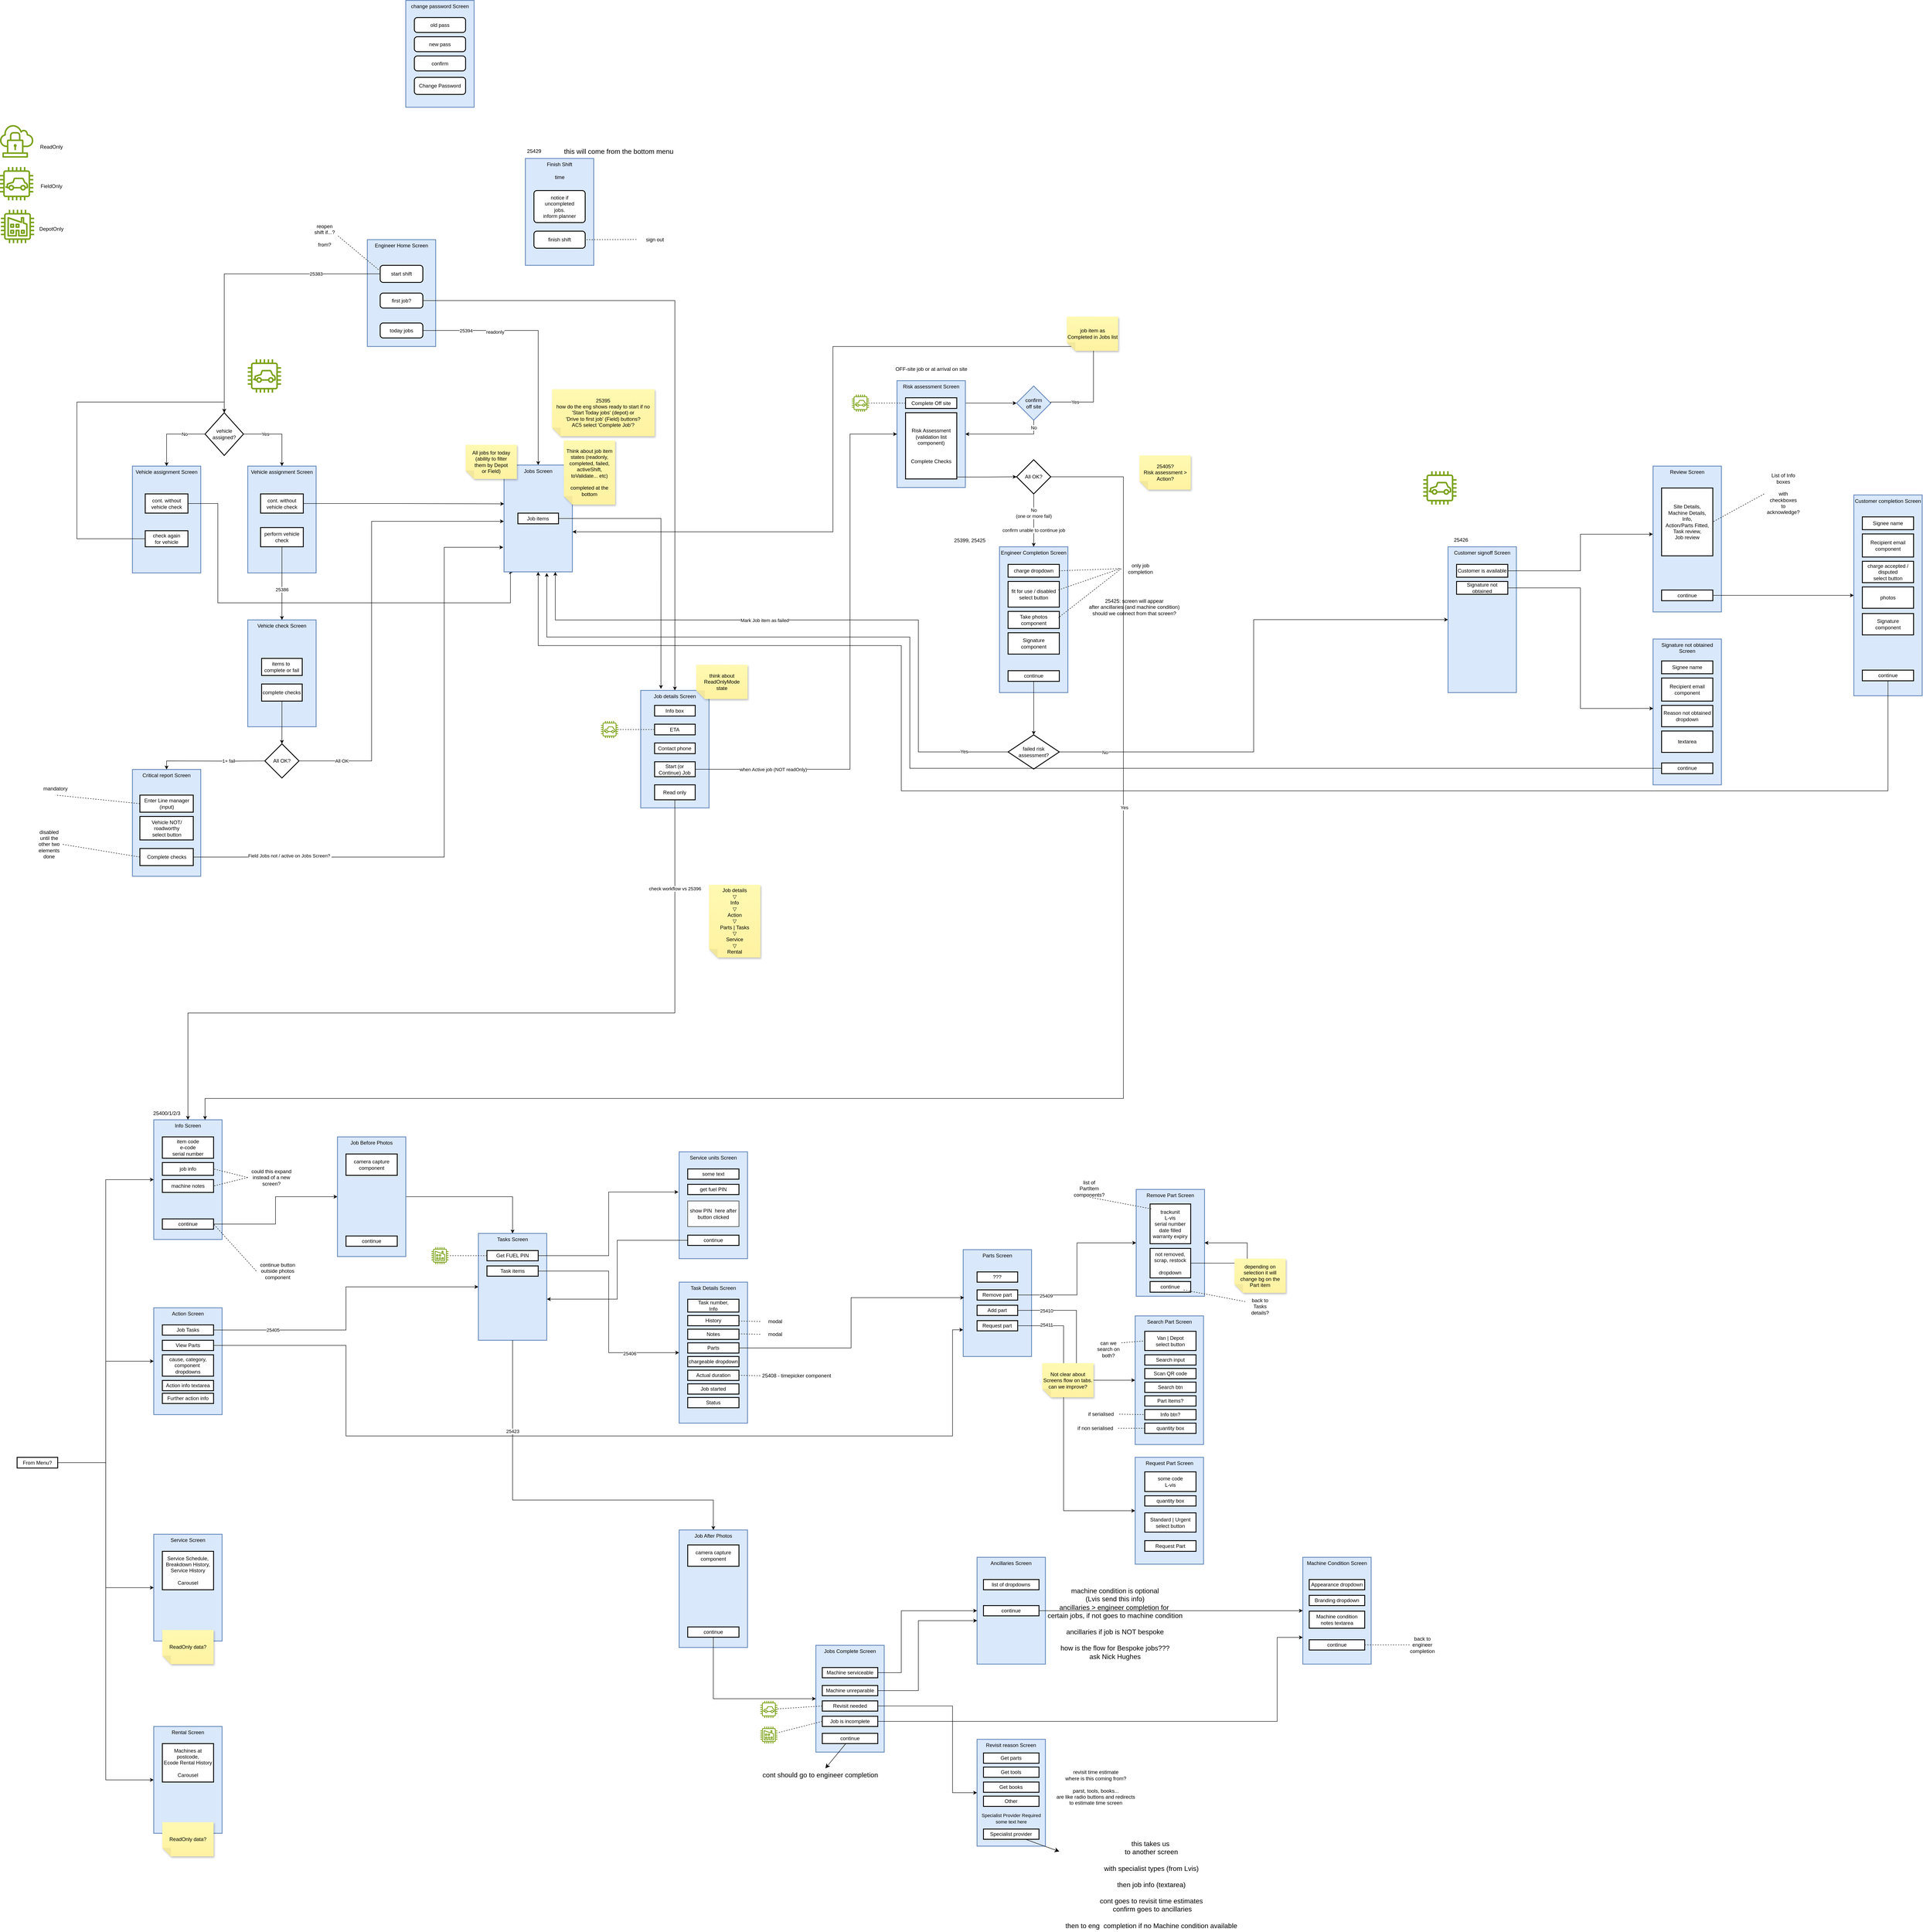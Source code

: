 <mxfile version="22.1.18" type="github">
  <diagram id="kgpKYQtTHZ0yAKxKKP6v" name="Page-1">
    <mxGraphModel dx="1483" dy="2278" grid="1" gridSize="10" guides="1" tooltips="1" connect="1" arrows="1" fold="1" page="1" pageScale="1" pageWidth="850" pageHeight="1100" math="0" shadow="0">
      <root>
        <mxCell id="0" />
        <mxCell id="1" parent="0" />
        <mxCell id="3YgIs-ONGYep-g5zf4NA-100" value="Critical report Screen" style="whiteSpace=wrap;html=1;strokeWidth=2;fillColor=#dae8fc;strokeColor=#6c8ebf;verticalAlign=top;" parent="1" vertex="1">
          <mxGeometry x="1720.005" y="1150" width="160" height="250" as="geometry" />
        </mxCell>
        <mxCell id="3YgIs-ONGYep-g5zf4NA-98" value="Vehicle check Screen" style="whiteSpace=wrap;html=1;strokeWidth=2;fillColor=#dae8fc;strokeColor=#6c8ebf;verticalAlign=top;" parent="1" vertex="1">
          <mxGeometry x="1990.005" y="800" width="160" height="250" as="geometry" />
        </mxCell>
        <mxCell id="3YgIs-ONGYep-g5zf4NA-44" value="Vehicle assignment Screen" style="whiteSpace=wrap;html=1;strokeWidth=2;fillColor=#dae8fc;strokeColor=#6c8ebf;verticalAlign=top;" parent="1" vertex="1">
          <mxGeometry x="1720" y="440" width="160" height="250" as="geometry" />
        </mxCell>
        <mxCell id="3YgIs-ONGYep-g5zf4NA-84" value="Engineer Home Screen" style="whiteSpace=wrap;html=1;strokeWidth=2;fillColor=#dae8fc;strokeColor=#6c8ebf;verticalAlign=top;" parent="1" vertex="1">
          <mxGeometry x="2270" y="-90" width="160" height="250" as="geometry" />
        </mxCell>
        <mxCell id="3YgIs-ONGYep-g5zf4NA-24" value="" style="edgeStyle=orthogonalEdgeStyle;rounded=0;orthogonalLoop=1;jettySize=auto;html=1;" parent="1" source="3YgIs-ONGYep-g5zf4NA-28" target="3YgIs-ONGYep-g5zf4NA-29" edge="1">
          <mxGeometry relative="1" as="geometry" />
        </mxCell>
        <mxCell id="3YgIs-ONGYep-g5zf4NA-25" value="Yes" style="edgeLabel;html=1;align=center;verticalAlign=middle;resizable=0;points=[];" parent="3YgIs-ONGYep-g5zf4NA-24" vertex="1" connectable="0">
          <mxGeometry x="-0.125" y="-1" relative="1" as="geometry">
            <mxPoint x="-21" y="-1" as="offset" />
          </mxGeometry>
        </mxCell>
        <mxCell id="3YgIs-ONGYep-g5zf4NA-26" style="edgeStyle=orthogonalEdgeStyle;rounded=0;orthogonalLoop=1;jettySize=auto;html=1;entryX=0.5;entryY=0;entryDx=0;entryDy=0;" parent="1" source="3YgIs-ONGYep-g5zf4NA-28" target="3YgIs-ONGYep-g5zf4NA-44" edge="1">
          <mxGeometry relative="1" as="geometry">
            <Array as="points">
              <mxPoint x="1800" y="365" />
            </Array>
          </mxGeometry>
        </mxCell>
        <mxCell id="3YgIs-ONGYep-g5zf4NA-27" value="No" style="edgeLabel;html=1;align=center;verticalAlign=middle;resizable=0;points=[];" parent="3YgIs-ONGYep-g5zf4NA-26" vertex="1" connectable="0">
          <mxGeometry x="-0.298" y="2" relative="1" as="geometry">
            <mxPoint x="10" y="-2" as="offset" />
          </mxGeometry>
        </mxCell>
        <mxCell id="3YgIs-ONGYep-g5zf4NA-28" value="vehicle&lt;br&gt;assigned?" style="strokeWidth=2;html=1;shape=mxgraph.flowchart.decision;whiteSpace=wrap;" parent="1" vertex="1">
          <mxGeometry x="1890" y="315" width="90" height="100" as="geometry" />
        </mxCell>
        <mxCell id="3YgIs-ONGYep-g5zf4NA-29" value="Vehicle assignment Screen" style="whiteSpace=wrap;html=1;strokeWidth=2;fillColor=#dae8fc;strokeColor=#6c8ebf;verticalAlign=top;" parent="1" vertex="1">
          <mxGeometry x="1990.0" y="440" width="160" height="250" as="geometry" />
        </mxCell>
        <mxCell id="3YgIs-ONGYep-g5zf4NA-30" style="edgeStyle=orthogonalEdgeStyle;rounded=0;orthogonalLoop=1;jettySize=auto;html=1;entryX=0.129;entryY=1.003;entryDx=0;entryDy=0;exitX=1;exitY=0.5;exitDx=0;exitDy=0;entryPerimeter=0;" parent="1" source="3YgIs-ONGYep-g5zf4NA-31" target="3YgIs-ONGYep-g5zf4NA-56" edge="1">
          <mxGeometry relative="1" as="geometry">
            <Array as="points">
              <mxPoint x="1920" y="527" />
              <mxPoint x="1920" y="760" />
              <mxPoint x="2605" y="760" />
              <mxPoint x="2605" y="690" />
              <mxPoint x="2606" y="690" />
            </Array>
            <mxPoint x="1880.0" y="520" as="sourcePoint" />
            <mxPoint x="2344.84" y="612.5" as="targetPoint" />
          </mxGeometry>
        </mxCell>
        <mxCell id="3YgIs-ONGYep-g5zf4NA-31" value="cont. without&lt;br&gt;vehicle check" style="whiteSpace=wrap;html=1;strokeWidth=2;" parent="1" vertex="1">
          <mxGeometry x="1749.94" y="505" width="100.11" height="45" as="geometry" />
        </mxCell>
        <mxCell id="3YgIs-ONGYep-g5zf4NA-36" value="start shift" style="rounded=1;whiteSpace=wrap;html=1;absoluteArcSize=1;arcSize=14;strokeWidth=2;" parent="1" vertex="1">
          <mxGeometry x="2300" y="-30" width="100" height="40" as="geometry" />
        </mxCell>
        <mxCell id="3YgIs-ONGYep-g5zf4NA-37" value="today jobs" style="rounded=1;whiteSpace=wrap;html=1;absoluteArcSize=1;arcSize=14;strokeWidth=2;" parent="1" vertex="1">
          <mxGeometry x="2300" y="105" width="100" height="35" as="geometry" />
        </mxCell>
        <mxCell id="3YgIs-ONGYep-g5zf4NA-38" style="edgeStyle=orthogonalEdgeStyle;rounded=0;orthogonalLoop=1;jettySize=auto;html=1;entryX=0.5;entryY=0;entryDx=0;entryDy=0;" parent="1" source="3YgIs-ONGYep-g5zf4NA-39" target="3YgIs-ONGYep-g5zf4NA-101" edge="1">
          <mxGeometry relative="1" as="geometry">
            <mxPoint x="2770" y="820" as="targetPoint" />
          </mxGeometry>
        </mxCell>
        <mxCell id="3YgIs-ONGYep-g5zf4NA-39" value="first job?" style="rounded=1;whiteSpace=wrap;html=1;absoluteArcSize=1;arcSize=14;strokeWidth=2;" parent="1" vertex="1">
          <mxGeometry x="2300" y="35" width="100" height="35" as="geometry" />
        </mxCell>
        <mxCell id="3YgIs-ONGYep-g5zf4NA-41" style="edgeStyle=orthogonalEdgeStyle;rounded=0;orthogonalLoop=1;jettySize=auto;html=1;entryX=0.5;entryY=0;entryDx=0;entryDy=0;entryPerimeter=0;" parent="1" source="3YgIs-ONGYep-g5zf4NA-36" target="3YgIs-ONGYep-g5zf4NA-28" edge="1">
          <mxGeometry relative="1" as="geometry" />
        </mxCell>
        <mxCell id="3YgIs-ONGYep-g5zf4NA-269" value="25383" style="edgeLabel;html=1;align=center;verticalAlign=middle;resizable=0;points=[];" parent="3YgIs-ONGYep-g5zf4NA-41" vertex="1" connectable="0">
          <mxGeometry x="-0.554" y="-4" relative="1" as="geometry">
            <mxPoint x="4" y="4" as="offset" />
          </mxGeometry>
        </mxCell>
        <mxCell id="3YgIs-ONGYep-g5zf4NA-49" style="edgeStyle=orthogonalEdgeStyle;rounded=0;orthogonalLoop=1;jettySize=auto;html=1;entryX=0.5;entryY=0;entryDx=0;entryDy=0;" parent="1" source="3YgIs-ONGYep-g5zf4NA-50" target="3YgIs-ONGYep-g5zf4NA-98" edge="1">
          <mxGeometry relative="1" as="geometry">
            <mxPoint x="2049.89" y="800" as="targetPoint" />
          </mxGeometry>
        </mxCell>
        <mxCell id="3YgIs-ONGYep-g5zf4NA-270" value="25386" style="edgeLabel;html=1;align=center;verticalAlign=middle;resizable=0;points=[];" parent="3YgIs-ONGYep-g5zf4NA-49" vertex="1" connectable="0">
          <mxGeometry x="0.173" relative="1" as="geometry">
            <mxPoint as="offset" />
          </mxGeometry>
        </mxCell>
        <mxCell id="3YgIs-ONGYep-g5zf4NA-50" value="perform vehicle &lt;br&gt;check" style="whiteSpace=wrap;html=1;strokeWidth=2;" parent="1" vertex="1">
          <mxGeometry x="2019.95" y="583.75" width="100.11" height="45" as="geometry" />
        </mxCell>
        <mxCell id="3YgIs-ONGYep-g5zf4NA-51" style="edgeStyle=orthogonalEdgeStyle;rounded=0;orthogonalLoop=1;jettySize=auto;html=1;exitX=0;exitY=0.5;exitDx=0;exitDy=0;entryX=0.5;entryY=0;entryDx=0;entryDy=0;entryPerimeter=0;" parent="1" source="3YgIs-ONGYep-g5zf4NA-52" target="3YgIs-ONGYep-g5zf4NA-28" edge="1">
          <mxGeometry relative="1" as="geometry">
            <mxPoint x="1910" y="310" as="targetPoint" />
            <Array as="points">
              <mxPoint x="1590" y="610" />
              <mxPoint x="1590" y="290" />
              <mxPoint x="1935" y="290" />
            </Array>
          </mxGeometry>
        </mxCell>
        <mxCell id="3YgIs-ONGYep-g5zf4NA-52" value="check again&lt;br&gt;for vehicle" style="whiteSpace=wrap;html=1;strokeWidth=2;" parent="1" vertex="1">
          <mxGeometry x="1749.94" y="591.25" width="100.11" height="37.5" as="geometry" />
        </mxCell>
        <mxCell id="3YgIs-ONGYep-g5zf4NA-55" style="edgeStyle=orthogonalEdgeStyle;rounded=0;orthogonalLoop=1;jettySize=auto;html=1;entryX=0.5;entryY=0;entryDx=0;entryDy=0;" parent="1" source="3YgIs-ONGYep-g5zf4NA-37" target="3YgIs-ONGYep-g5zf4NA-56" edge="1">
          <mxGeometry relative="1" as="geometry">
            <mxPoint x="2374.89" y="315" as="targetPoint" />
          </mxGeometry>
        </mxCell>
        <mxCell id="3YgIs-ONGYep-g5zf4NA-272" value="25394" style="edgeLabel;html=1;align=center;verticalAlign=middle;resizable=0;points=[];" parent="3YgIs-ONGYep-g5zf4NA-55" vertex="1" connectable="0">
          <mxGeometry x="-0.654" relative="1" as="geometry">
            <mxPoint as="offset" />
          </mxGeometry>
        </mxCell>
        <mxCell id="-7NnhKuykJQYkkIdTVxq-1" value="readonly" style="edgeLabel;html=1;align=center;verticalAlign=middle;resizable=0;points=[];" parent="3YgIs-ONGYep-g5zf4NA-55" vertex="1" connectable="0">
          <mxGeometry x="-0.424" y="-3" relative="1" as="geometry">
            <mxPoint as="offset" />
          </mxGeometry>
        </mxCell>
        <mxCell id="3YgIs-ONGYep-g5zf4NA-56" value="Jobs Screen" style="whiteSpace=wrap;html=1;strokeWidth=2;fillColor=#dae8fc;strokeColor=#6c8ebf;verticalAlign=top;" parent="1" vertex="1">
          <mxGeometry x="2590" y="437.5" width="160" height="250" as="geometry" />
        </mxCell>
        <mxCell id="3YgIs-ONGYep-g5zf4NA-57" value="All jobs for today&lt;br&gt;(ability to filter&lt;br&gt;them by Depot&lt;br&gt;or Field)" style="shape=note;whiteSpace=wrap;html=1;backgroundOutline=1;fontColor=#000000;darkOpacity=0.05;fillColor=#FFF9B2;strokeColor=none;fillStyle=solid;direction=west;gradientDirection=north;gradientColor=#FFF2A1;shadow=1;size=20;pointerEvents=1;" parent="1" vertex="1">
          <mxGeometry x="2500.0" y="390" width="120" height="80" as="geometry" />
        </mxCell>
        <mxCell id="3YgIs-ONGYep-g5zf4NA-64" value="Job items" style="whiteSpace=wrap;html=1;strokeWidth=2;" parent="1" vertex="1">
          <mxGeometry x="2622.45" y="550" width="95.11" height="25" as="geometry" />
        </mxCell>
        <mxCell id="3YgIs-ONGYep-g5zf4NA-67" value="" style="edgeStyle=orthogonalEdgeStyle;rounded=0;orthogonalLoop=1;jettySize=auto;html=1;entryX=0.5;entryY=0;entryDx=0;entryDy=0;" parent="1" target="3YgIs-ONGYep-g5zf4NA-100" edge="1">
          <mxGeometry relative="1" as="geometry">
            <mxPoint x="2030" y="1130" as="sourcePoint" />
            <mxPoint x="1790" y="1090" as="targetPoint" />
          </mxGeometry>
        </mxCell>
        <mxCell id="3YgIs-ONGYep-g5zf4NA-68" value="1+ fail" style="edgeLabel;html=1;align=center;verticalAlign=middle;resizable=0;points=[];" parent="3YgIs-ONGYep-g5zf4NA-67" vertex="1" connectable="0">
          <mxGeometry x="0.037" y="1" relative="1" as="geometry">
            <mxPoint x="44" y="-1" as="offset" />
          </mxGeometry>
        </mxCell>
        <mxCell id="3YgIs-ONGYep-g5zf4NA-69" style="edgeStyle=orthogonalEdgeStyle;rounded=0;orthogonalLoop=1;jettySize=auto;html=1;exitX=1;exitY=0.5;exitDx=0;exitDy=0;entryX=-0.003;entryY=0.527;entryDx=0;entryDy=0;entryPerimeter=0;" parent="1" source="3YgIs-ONGYep-g5zf4NA-124" target="3YgIs-ONGYep-g5zf4NA-56" edge="1">
          <mxGeometry relative="1" as="geometry">
            <Array as="points">
              <mxPoint x="2280" y="1130" />
              <mxPoint x="2280" y="569" />
            </Array>
            <mxPoint x="2110" y="980" as="sourcePoint" />
            <mxPoint x="2580" y="570" as="targetPoint" />
          </mxGeometry>
        </mxCell>
        <mxCell id="3YgIs-ONGYep-g5zf4NA-70" value="All OK" style="edgeLabel;html=1;align=center;verticalAlign=middle;resizable=0;points=[];" parent="3YgIs-ONGYep-g5zf4NA-69" vertex="1" connectable="0">
          <mxGeometry x="-0.88" relative="1" as="geometry">
            <mxPoint x="37" as="offset" />
          </mxGeometry>
        </mxCell>
        <mxCell id="3YgIs-ONGYep-g5zf4NA-81" style="edgeStyle=orthogonalEdgeStyle;rounded=0;orthogonalLoop=1;jettySize=auto;html=1;exitX=1;exitY=0.5;exitDx=0;exitDy=0;entryX=-0.011;entryY=0.77;entryDx=0;entryDy=0;entryPerimeter=0;" parent="1" source="3YgIs-ONGYep-g5zf4NA-82" target="3YgIs-ONGYep-g5zf4NA-56" edge="1">
          <mxGeometry relative="1" as="geometry">
            <Array as="points">
              <mxPoint x="2450" y="1355" />
              <mxPoint x="2450" y="630" />
            </Array>
            <mxPoint x="2500" y="620" as="targetPoint" />
          </mxGeometry>
        </mxCell>
        <mxCell id="3YgIs-ONGYep-g5zf4NA-277" value="Field Jobs not / active on Jobs Screen?&amp;nbsp;" style="edgeLabel;html=1;align=center;verticalAlign=middle;resizable=0;points=[];" parent="3YgIs-ONGYep-g5zf4NA-81" vertex="1" connectable="0">
          <mxGeometry x="-0.689" y="3" relative="1" as="geometry">
            <mxPoint as="offset" />
          </mxGeometry>
        </mxCell>
        <mxCell id="3YgIs-ONGYep-g5zf4NA-85" value="cont. without&lt;br&gt;vehicle check" style="whiteSpace=wrap;html=1;strokeWidth=2;" parent="1" vertex="1">
          <mxGeometry x="2019.95" y="505" width="100.11" height="45" as="geometry" />
        </mxCell>
        <mxCell id="3YgIs-ONGYep-g5zf4NA-86" value="items to&amp;nbsp;&lt;br&gt;complete or fail" style="whiteSpace=wrap;html=1;strokeWidth=2;" parent="1" vertex="1">
          <mxGeometry x="2022.45" y="890" width="95.11" height="40" as="geometry" />
        </mxCell>
        <mxCell id="3YgIs-ONGYep-g5zf4NA-125" value="" style="edgeStyle=orthogonalEdgeStyle;rounded=0;orthogonalLoop=1;jettySize=auto;html=1;" parent="1" source="3YgIs-ONGYep-g5zf4NA-87" target="3YgIs-ONGYep-g5zf4NA-124" edge="1">
          <mxGeometry relative="1" as="geometry" />
        </mxCell>
        <mxCell id="3YgIs-ONGYep-g5zf4NA-87" value="complete checks" style="whiteSpace=wrap;html=1;strokeWidth=2;" parent="1" vertex="1">
          <mxGeometry x="2022.45" y="950" width="95.11" height="40" as="geometry" />
        </mxCell>
        <mxCell id="3YgIs-ONGYep-g5zf4NA-99" style="edgeStyle=orthogonalEdgeStyle;rounded=0;orthogonalLoop=1;jettySize=auto;html=1;entryX=0.001;entryY=0.363;entryDx=0;entryDy=0;entryPerimeter=0;" parent="1" source="3YgIs-ONGYep-g5zf4NA-85" target="3YgIs-ONGYep-g5zf4NA-56" edge="1">
          <mxGeometry relative="1" as="geometry" />
        </mxCell>
        <mxCell id="3YgIs-ONGYep-g5zf4NA-80" value="Vehicle NOT/&lt;br&gt;roadworthy&lt;br&gt;select button" style="whiteSpace=wrap;html=1;strokeWidth=2;" parent="1" vertex="1">
          <mxGeometry x="1737.5" y="1260" width="125" height="55" as="geometry" />
        </mxCell>
        <mxCell id="3YgIs-ONGYep-g5zf4NA-82" value="Complete checks" style="whiteSpace=wrap;html=1;strokeWidth=2;" parent="1" vertex="1">
          <mxGeometry x="1737.5" y="1335" width="125" height="40" as="geometry" />
        </mxCell>
        <mxCell id="3YgIs-ONGYep-g5zf4NA-101" value="Job details Screen" style="whiteSpace=wrap;html=1;strokeWidth=2;fillColor=#dae8fc;strokeColor=#6c8ebf;verticalAlign=top;" parent="1" vertex="1">
          <mxGeometry x="2910" y="965" width="160" height="275" as="geometry" />
        </mxCell>
        <mxCell id="3YgIs-ONGYep-g5zf4NA-102" style="edgeStyle=orthogonalEdgeStyle;rounded=0;orthogonalLoop=1;jettySize=auto;html=1;entryX=0.296;entryY=-0.013;entryDx=0;entryDy=0;entryPerimeter=0;" parent="1" source="3YgIs-ONGYep-g5zf4NA-64" target="3YgIs-ONGYep-g5zf4NA-101" edge="1">
          <mxGeometry relative="1" as="geometry" />
        </mxCell>
        <mxCell id="3YgIs-ONGYep-g5zf4NA-103" value="think about ReadOnlyMode&lt;br&gt;state" style="shape=note;whiteSpace=wrap;html=1;backgroundOutline=1;fontColor=#000000;darkOpacity=0.05;fillColor=#FFF9B2;strokeColor=none;fillStyle=solid;direction=west;gradientDirection=north;gradientColor=#FFF2A1;shadow=1;size=20;pointerEvents=1;" parent="1" vertex="1">
          <mxGeometry x="3040.0" y="905" width="120" height="80" as="geometry" />
        </mxCell>
        <mxCell id="3YgIs-ONGYep-g5zf4NA-104" value="Info Screen" style="whiteSpace=wrap;html=1;strokeWidth=2;fillColor=#dae8fc;strokeColor=#6c8ebf;verticalAlign=top;" parent="1" vertex="1">
          <mxGeometry x="1770" y="1970" width="160" height="280" as="geometry" />
        </mxCell>
        <mxCell id="3YgIs-ONGYep-g5zf4NA-105" value="Engineer Completion Screen" style="whiteSpace=wrap;html=1;strokeWidth=2;fillColor=#dae8fc;strokeColor=#6c8ebf;verticalAlign=top;" parent="1" vertex="1">
          <mxGeometry x="3750" y="628.75" width="160" height="341.25" as="geometry" />
        </mxCell>
        <mxCell id="3YgIs-ONGYep-g5zf4NA-118" value="" style="edgeStyle=orthogonalEdgeStyle;rounded=0;orthogonalLoop=1;jettySize=auto;html=1;exitX=1;exitY=0.5;exitDx=0;exitDy=0;" parent="1" source="3YgIs-ONGYep-g5zf4NA-115" target="3YgIs-ONGYep-g5zf4NA-117" edge="1">
          <mxGeometry relative="1" as="geometry" />
        </mxCell>
        <mxCell id="3YgIs-ONGYep-g5zf4NA-106" value="Risk assessment Screen" style="whiteSpace=wrap;html=1;strokeWidth=2;fillColor=#dae8fc;strokeColor=#6c8ebf;verticalAlign=top;" parent="1" vertex="1">
          <mxGeometry x="3510" y="240" width="160" height="250" as="geometry" />
        </mxCell>
        <mxCell id="3YgIs-ONGYep-g5zf4NA-109" value="OFF-site job or at arrival on site" style="text;html=1;align=center;verticalAlign=middle;resizable=0;points=[];autosize=1;strokeColor=none;fillColor=none;" parent="1" vertex="1">
          <mxGeometry x="3495" y="198" width="190" height="30" as="geometry" />
        </mxCell>
        <mxCell id="3YgIs-ONGYep-g5zf4NA-110" value="Info box" style="whiteSpace=wrap;html=1;strokeWidth=2;" parent="1" vertex="1">
          <mxGeometry x="2942.45" y="1000" width="95.11" height="25" as="geometry" />
        </mxCell>
        <mxCell id="3YgIs-ONGYep-g5zf4NA-111" value="ETA" style="whiteSpace=wrap;html=1;strokeWidth=2;" parent="1" vertex="1">
          <mxGeometry x="2942.45" y="1044" width="95.11" height="25" as="geometry" />
        </mxCell>
        <mxCell id="3YgIs-ONGYep-g5zf4NA-112" value="Contact phone" style="whiteSpace=wrap;html=1;strokeWidth=2;" parent="1" vertex="1">
          <mxGeometry x="2942.45" y="1088" width="95.11" height="25" as="geometry" />
        </mxCell>
        <mxCell id="3YgIs-ONGYep-g5zf4NA-114" style="edgeStyle=orthogonalEdgeStyle;rounded=0;orthogonalLoop=1;jettySize=auto;html=1;entryX=0;entryY=0.5;entryDx=0;entryDy=0;exitX=1;exitY=0.5;exitDx=0;exitDy=0;" parent="1" source="3YgIs-ONGYep-g5zf4NA-113" target="3YgIs-ONGYep-g5zf4NA-106" edge="1">
          <mxGeometry relative="1" as="geometry">
            <Array as="points">
              <mxPoint x="3400" y="1150" />
              <mxPoint x="3400" y="365" />
            </Array>
          </mxGeometry>
        </mxCell>
        <mxCell id="3YgIs-ONGYep-g5zf4NA-282" value="when Active job (NOT readOnly)" style="edgeLabel;html=1;align=center;verticalAlign=middle;resizable=0;points=[];" parent="3YgIs-ONGYep-g5zf4NA-114" vertex="1" connectable="0">
          <mxGeometry x="-0.787" y="-1" relative="1" as="geometry">
            <mxPoint x="48" y="-1" as="offset" />
          </mxGeometry>
        </mxCell>
        <mxCell id="3YgIs-ONGYep-g5zf4NA-113" value="Start (or Continue) Job" style="whiteSpace=wrap;html=1;strokeWidth=2;" parent="1" vertex="1">
          <mxGeometry x="2942.45" y="1132" width="95.11" height="35" as="geometry" />
        </mxCell>
        <mxCell id="3YgIs-ONGYep-g5zf4NA-115" value="Complete Off site&lt;br&gt;" style="whiteSpace=wrap;html=1;strokeWidth=2;" parent="1" vertex="1">
          <mxGeometry x="3530" y="280" width="120" height="25" as="geometry" />
        </mxCell>
        <mxCell id="3YgIs-ONGYep-g5zf4NA-116" value="Risk Assessment&lt;br&gt;(validation list&lt;br&gt;component)&lt;br&gt;&lt;br&gt;&lt;br&gt;Complete Checks" style="whiteSpace=wrap;html=1;strokeWidth=2;" parent="1" vertex="1">
          <mxGeometry x="3530" y="315" width="120" height="155" as="geometry" />
        </mxCell>
        <mxCell id="3YgIs-ONGYep-g5zf4NA-117" value="confirm &lt;br&gt;off site" style="rhombus;whiteSpace=wrap;html=1;verticalAlign=middle;fillColor=#dae8fc;strokeColor=#6c8ebf;strokeWidth=2;" parent="1" vertex="1">
          <mxGeometry x="3790" y="252.5" width="80" height="80" as="geometry" />
        </mxCell>
        <mxCell id="3YgIs-ONGYep-g5zf4NA-119" style="edgeStyle=orthogonalEdgeStyle;rounded=0;orthogonalLoop=1;jettySize=auto;html=1;entryX=1;entryY=0.5;entryDx=0;entryDy=0;exitX=0.5;exitY=1;exitDx=0;exitDy=0;" parent="1" source="3YgIs-ONGYep-g5zf4NA-117" target="3YgIs-ONGYep-g5zf4NA-106" edge="1">
          <mxGeometry relative="1" as="geometry">
            <Array as="points">
              <mxPoint x="3830" y="365" />
            </Array>
          </mxGeometry>
        </mxCell>
        <mxCell id="3YgIs-ONGYep-g5zf4NA-120" value="No" style="edgeLabel;html=1;align=center;verticalAlign=middle;resizable=0;points=[];" parent="3YgIs-ONGYep-g5zf4NA-119" vertex="1" connectable="0">
          <mxGeometry x="0.064" y="3" relative="1" as="geometry">
            <mxPoint x="70" y="-18" as="offset" />
          </mxGeometry>
        </mxCell>
        <mxCell id="3YgIs-ONGYep-g5zf4NA-121" style="edgeStyle=orthogonalEdgeStyle;rounded=0;orthogonalLoop=1;jettySize=auto;html=1;entryX=1.002;entryY=0.625;entryDx=0;entryDy=0;entryPerimeter=0;exitX=1;exitY=0.5;exitDx=0;exitDy=0;" parent="1" source="3YgIs-ONGYep-g5zf4NA-117" target="3YgIs-ONGYep-g5zf4NA-56" edge="1">
          <mxGeometry relative="1" as="geometry">
            <Array as="points">
              <mxPoint x="3870" y="290" />
              <mxPoint x="3970" y="290" />
              <mxPoint x="3970" y="160" />
              <mxPoint x="3360" y="160" />
              <mxPoint x="3360" y="594" />
            </Array>
          </mxGeometry>
        </mxCell>
        <mxCell id="3YgIs-ONGYep-g5zf4NA-122" value="Yes" style="edgeLabel;html=1;align=center;verticalAlign=middle;resizable=0;points=[];" parent="3YgIs-ONGYep-g5zf4NA-121" vertex="1" connectable="0">
          <mxGeometry x="-0.937" relative="1" as="geometry">
            <mxPoint as="offset" />
          </mxGeometry>
        </mxCell>
        <mxCell id="3YgIs-ONGYep-g5zf4NA-123" value="job item as Completed in Jobs list" style="shape=note;whiteSpace=wrap;html=1;backgroundOutline=1;fontColor=#000000;darkOpacity=0.05;fillColor=#FFF9B2;strokeColor=none;fillStyle=solid;direction=west;gradientDirection=north;gradientColor=#FFF2A1;shadow=1;size=20;pointerEvents=1;" parent="1" vertex="1">
          <mxGeometry x="3907.56" y="90" width="120" height="80" as="geometry" />
        </mxCell>
        <mxCell id="3YgIs-ONGYep-g5zf4NA-124" value="All OK?" style="rhombus;whiteSpace=wrap;html=1;strokeWidth=2;" parent="1" vertex="1">
          <mxGeometry x="2030.005" y="1090" width="80" height="80" as="geometry" />
        </mxCell>
        <mxCell id="3YgIs-ONGYep-g5zf4NA-127" style="edgeStyle=orthogonalEdgeStyle;rounded=0;orthogonalLoop=1;jettySize=auto;html=1;entryX=0;entryY=0.5;entryDx=0;entryDy=0;exitX=1.01;exitY=0.971;exitDx=0;exitDy=0;exitPerimeter=0;" parent="1" source="3YgIs-ONGYep-g5zf4NA-116" target="3YgIs-ONGYep-g5zf4NA-126" edge="1">
          <mxGeometry relative="1" as="geometry">
            <mxPoint x="3589.75" y="468.75" as="sourcePoint" />
            <mxPoint x="3589.75" y="628.755" as="targetPoint" />
          </mxGeometry>
        </mxCell>
        <mxCell id="3YgIs-ONGYep-g5zf4NA-131" style="edgeStyle=orthogonalEdgeStyle;rounded=0;orthogonalLoop=1;jettySize=auto;html=1;entryX=0.75;entryY=0;entryDx=0;entryDy=0;" parent="1" source="3YgIs-ONGYep-g5zf4NA-126" target="3YgIs-ONGYep-g5zf4NA-104" edge="1">
          <mxGeometry relative="1" as="geometry">
            <Array as="points">
              <mxPoint x="4040" y="465" />
              <mxPoint x="4040" y="1920" />
              <mxPoint x="1890" y="1920" />
            </Array>
          </mxGeometry>
        </mxCell>
        <mxCell id="3YgIs-ONGYep-g5zf4NA-143" value="Yes" style="edgeLabel;html=1;align=center;verticalAlign=middle;resizable=0;points=[];" parent="3YgIs-ONGYep-g5zf4NA-131" vertex="1" connectable="0">
          <mxGeometry x="-0.508" y="3" relative="1" as="geometry">
            <mxPoint x="-1" y="3" as="offset" />
          </mxGeometry>
        </mxCell>
        <mxCell id="3YgIs-ONGYep-g5zf4NA-126" value="All OK?" style="rhombus;whiteSpace=wrap;html=1;strokeWidth=2;" parent="1" vertex="1">
          <mxGeometry x="3790.005" y="425" width="80" height="80" as="geometry" />
        </mxCell>
        <mxCell id="3YgIs-ONGYep-g5zf4NA-128" style="edgeStyle=orthogonalEdgeStyle;rounded=0;orthogonalLoop=1;jettySize=auto;html=1;entryX=0.5;entryY=0;entryDx=0;entryDy=0;exitX=0.5;exitY=1;exitDx=0;exitDy=0;" parent="1" source="3YgIs-ONGYep-g5zf4NA-126" target="3YgIs-ONGYep-g5zf4NA-105" edge="1">
          <mxGeometry relative="1" as="geometry" />
        </mxCell>
        <mxCell id="3YgIs-ONGYep-g5zf4NA-130" value="confirm unable to continue job" style="edgeLabel;html=1;align=center;verticalAlign=middle;resizable=0;points=[];" parent="3YgIs-ONGYep-g5zf4NA-128" vertex="1" connectable="0">
          <mxGeometry x="-0.02" y="-1" relative="1" as="geometry">
            <mxPoint x="1" y="24" as="offset" />
          </mxGeometry>
        </mxCell>
        <mxCell id="3YgIs-ONGYep-g5zf4NA-291" value="No&lt;br&gt;(one or more fail)" style="edgeLabel;html=1;align=center;verticalAlign=middle;resizable=0;points=[];" parent="3YgIs-ONGYep-g5zf4NA-128" vertex="1" connectable="0">
          <mxGeometry x="-0.81" y="3" relative="1" as="geometry">
            <mxPoint x="-3" y="33" as="offset" />
          </mxGeometry>
        </mxCell>
        <mxCell id="3YgIs-ONGYep-g5zf4NA-132" value="Signature&lt;br&gt;component" style="whiteSpace=wrap;html=1;strokeWidth=2;" parent="1" vertex="1">
          <mxGeometry x="3770" y="830" width="120" height="50" as="geometry" />
        </mxCell>
        <mxCell id="3YgIs-ONGYep-g5zf4NA-134" style="edgeStyle=orthogonalEdgeStyle;rounded=0;orthogonalLoop=1;jettySize=auto;html=1;entryX=0.75;entryY=1;entryDx=0;entryDy=0;exitX=0;exitY=0.5;exitDx=0;exitDy=0;" parent="1" source="3YgIs-ONGYep-g5zf4NA-294" target="3YgIs-ONGYep-g5zf4NA-56" edge="1">
          <mxGeometry relative="1" as="geometry">
            <mxPoint x="2690" y="760" as="targetPoint" />
            <mxPoint x="3620" y="730" as="sourcePoint" />
            <Array as="points">
              <mxPoint x="3560" y="1109" />
              <mxPoint x="3560" y="800" />
              <mxPoint x="2710" y="800" />
            </Array>
          </mxGeometry>
        </mxCell>
        <mxCell id="3YgIs-ONGYep-g5zf4NA-296" value="Mark Job item as failed" style="edgeLabel;html=1;align=center;verticalAlign=middle;resizable=0;points=[];" parent="3YgIs-ONGYep-g5zf4NA-134" connectable="0" vertex="1">
          <mxGeometry x="-0.358" y="-1" relative="1" as="geometry">
            <mxPoint x="-361" y="-43" as="offset" />
          </mxGeometry>
        </mxCell>
        <mxCell id="ET3vO4DCv7XPphqXGXjE-66" value="Yes" style="edgeLabel;html=1;align=center;verticalAlign=middle;resizable=0;points=[];" parent="3YgIs-ONGYep-g5zf4NA-134" vertex="1" connectable="0">
          <mxGeometry x="-0.861" y="-1" relative="1" as="geometry">
            <mxPoint as="offset" />
          </mxGeometry>
        </mxCell>
        <mxCell id="3YgIs-ONGYep-g5zf4NA-295" value="" style="edgeStyle=orthogonalEdgeStyle;rounded=0;orthogonalLoop=1;jettySize=auto;html=1;exitX=0.5;exitY=1;exitDx=0;exitDy=0;entryX=0.5;entryY=0;entryDx=0;entryDy=0;" parent="1" source="3YgIs-ONGYep-g5zf4NA-133" target="3YgIs-ONGYep-g5zf4NA-294" edge="1">
          <mxGeometry relative="1" as="geometry">
            <Array as="points">
              <mxPoint x="3830" y="1069" />
            </Array>
          </mxGeometry>
        </mxCell>
        <mxCell id="3YgIs-ONGYep-g5zf4NA-133" value="continue" style="whiteSpace=wrap;html=1;strokeWidth=2;" parent="1" vertex="1">
          <mxGeometry x="3770" y="918.75" width="120" height="25" as="geometry" />
        </mxCell>
        <mxCell id="3YgIs-ONGYep-g5zf4NA-139" value="" style="endArrow=none;dashed=1;html=1;rounded=0;exitX=0;exitY=0.5;exitDx=0;exitDy=0;" parent="1" target="3YgIs-ONGYep-g5zf4NA-281" edge="1">
          <mxGeometry width="50" height="50" relative="1" as="geometry">
            <mxPoint x="2942.45" y="1056.5" as="sourcePoint" />
            <mxPoint x="2797" y="1029" as="targetPoint" />
          </mxGeometry>
        </mxCell>
        <mxCell id="3YgIs-ONGYep-g5zf4NA-144" value="item code&lt;br&gt;e-code&lt;br&gt;serial number&lt;br&gt;" style="whiteSpace=wrap;html=1;strokeWidth=2;" parent="1" vertex="1">
          <mxGeometry x="1790" y="2010" width="120" height="50" as="geometry" />
        </mxCell>
        <mxCell id="3YgIs-ONGYep-g5zf4NA-145" value="job info" style="whiteSpace=wrap;html=1;strokeWidth=2;" parent="1" vertex="1">
          <mxGeometry x="1790" y="2070" width="120" height="30" as="geometry" />
        </mxCell>
        <mxCell id="3YgIs-ONGYep-g5zf4NA-146" value="machine notes" style="whiteSpace=wrap;html=1;strokeWidth=2;" parent="1" vertex="1">
          <mxGeometry x="1790" y="2110" width="120" height="30" as="geometry" />
        </mxCell>
        <mxCell id="3YgIs-ONGYep-g5zf4NA-149" value="Action Screen" style="whiteSpace=wrap;html=1;strokeWidth=2;fillColor=#dae8fc;strokeColor=#6c8ebf;verticalAlign=top;" parent="1" vertex="1">
          <mxGeometry x="1770" y="2410" width="160" height="250" as="geometry" />
        </mxCell>
        <mxCell id="3YgIs-ONGYep-g5zf4NA-177" style="edgeStyle=orthogonalEdgeStyle;rounded=0;orthogonalLoop=1;jettySize=auto;html=1;entryX=0;entryY=0.5;entryDx=0;entryDy=0;" parent="1" source="3YgIs-ONGYep-g5zf4NA-150" target="3YgIs-ONGYep-g5zf4NA-168" edge="1">
          <mxGeometry relative="1" as="geometry" />
        </mxCell>
        <mxCell id="3YgIs-ONGYep-g5zf4NA-255" value="25405" style="edgeLabel;html=1;align=center;verticalAlign=middle;resizable=0;points=[];" parent="3YgIs-ONGYep-g5zf4NA-177" vertex="1" connectable="0">
          <mxGeometry x="-0.616" relative="1" as="geometry">
            <mxPoint as="offset" />
          </mxGeometry>
        </mxCell>
        <mxCell id="3YgIs-ONGYep-g5zf4NA-150" value="Job Tasks" style="whiteSpace=wrap;html=1;strokeWidth=2;" parent="1" vertex="1">
          <mxGeometry x="1790" y="2450" width="120" height="24" as="geometry" />
        </mxCell>
        <mxCell id="3YgIs-ONGYep-g5zf4NA-287" style="edgeStyle=orthogonalEdgeStyle;rounded=0;orthogonalLoop=1;jettySize=auto;html=1;entryX=0;entryY=0.75;entryDx=0;entryDy=0;" parent="1" source="3YgIs-ONGYep-g5zf4NA-151" target="3YgIs-ONGYep-g5zf4NA-192" edge="1">
          <mxGeometry relative="1" as="geometry">
            <Array as="points">
              <mxPoint x="2220" y="2498" />
              <mxPoint x="2220" y="2710" />
              <mxPoint x="3640" y="2710" />
              <mxPoint x="3640" y="2462" />
            </Array>
          </mxGeometry>
        </mxCell>
        <mxCell id="3YgIs-ONGYep-g5zf4NA-151" value="View Parts" style="whiteSpace=wrap;html=1;strokeWidth=2;" parent="1" vertex="1">
          <mxGeometry x="1790" y="2486" width="120" height="24" as="geometry" />
        </mxCell>
        <mxCell id="3YgIs-ONGYep-g5zf4NA-152" value="cause, category, component&amp;nbsp;&lt;br&gt;dropdowns" style="whiteSpace=wrap;html=1;strokeWidth=2;" parent="1" vertex="1">
          <mxGeometry x="1790" y="2520" width="120" height="50" as="geometry" />
        </mxCell>
        <mxCell id="3YgIs-ONGYep-g5zf4NA-153" value="Action info textarea" style="whiteSpace=wrap;html=1;strokeWidth=2;" parent="1" vertex="1">
          <mxGeometry x="1790" y="2580" width="120" height="24" as="geometry" />
        </mxCell>
        <mxCell id="3YgIs-ONGYep-g5zf4NA-154" value="Further action info" style="whiteSpace=wrap;html=1;strokeWidth=2;" parent="1" vertex="1">
          <mxGeometry x="1790" y="2610" width="120" height="24" as="geometry" />
        </mxCell>
        <mxCell id="3YgIs-ONGYep-g5zf4NA-155" value="Service Screen" style="whiteSpace=wrap;html=1;strokeWidth=2;fillColor=#dae8fc;strokeColor=#6c8ebf;verticalAlign=top;" parent="1" vertex="1">
          <mxGeometry x="1770" y="2940" width="160" height="250" as="geometry" />
        </mxCell>
        <mxCell id="3YgIs-ONGYep-g5zf4NA-156" value="Service Schedule,&lt;br&gt;Breakdown History,&lt;br&gt;Service History&lt;br&gt;&lt;br&gt;Carousel" style="whiteSpace=wrap;html=1;strokeWidth=2;" parent="1" vertex="1">
          <mxGeometry x="1790" y="2980" width="120" height="90" as="geometry" />
        </mxCell>
        <mxCell id="3YgIs-ONGYep-g5zf4NA-162" style="edgeStyle=orthogonalEdgeStyle;rounded=0;orthogonalLoop=1;jettySize=auto;html=1;entryX=0;entryY=0.5;entryDx=0;entryDy=0;" parent="1" source="3YgIs-ONGYep-g5zf4NA-161" target="3YgIs-ONGYep-g5zf4NA-104" edge="1">
          <mxGeometry relative="1" as="geometry" />
        </mxCell>
        <mxCell id="3YgIs-ONGYep-g5zf4NA-163" style="edgeStyle=orthogonalEdgeStyle;rounded=0;orthogonalLoop=1;jettySize=auto;html=1;entryX=0;entryY=0.5;entryDx=0;entryDy=0;" parent="1" source="3YgIs-ONGYep-g5zf4NA-161" target="3YgIs-ONGYep-g5zf4NA-149" edge="1">
          <mxGeometry relative="1" as="geometry" />
        </mxCell>
        <mxCell id="3YgIs-ONGYep-g5zf4NA-164" style="edgeStyle=orthogonalEdgeStyle;rounded=0;orthogonalLoop=1;jettySize=auto;html=1;entryX=0;entryY=0.5;entryDx=0;entryDy=0;" parent="1" source="3YgIs-ONGYep-g5zf4NA-161" target="3YgIs-ONGYep-g5zf4NA-155" edge="1">
          <mxGeometry relative="1" as="geometry" />
        </mxCell>
        <mxCell id="3YgIs-ONGYep-g5zf4NA-185" style="edgeStyle=orthogonalEdgeStyle;rounded=0;orthogonalLoop=1;jettySize=auto;html=1;entryX=0;entryY=0.5;entryDx=0;entryDy=0;" parent="1" source="3YgIs-ONGYep-g5zf4NA-161" target="3YgIs-ONGYep-g5zf4NA-165" edge="1">
          <mxGeometry relative="1" as="geometry" />
        </mxCell>
        <mxCell id="3YgIs-ONGYep-g5zf4NA-161" value="From Menu?" style="whiteSpace=wrap;html=1;strokeWidth=2;" parent="1" vertex="1">
          <mxGeometry x="1450.0" y="2760" width="95.11" height="25" as="geometry" />
        </mxCell>
        <mxCell id="3YgIs-ONGYep-g5zf4NA-165" value="Rental Screen" style="whiteSpace=wrap;html=1;strokeWidth=2;fillColor=#dae8fc;strokeColor=#6c8ebf;verticalAlign=top;" parent="1" vertex="1">
          <mxGeometry x="1770" y="3390" width="160" height="250" as="geometry" />
        </mxCell>
        <mxCell id="3YgIs-ONGYep-g5zf4NA-166" value="Machines at postcode,&lt;br&gt;Ecode Rental History&lt;br&gt;&lt;br&gt;Carousel" style="whiteSpace=wrap;html=1;strokeWidth=2;" parent="1" vertex="1">
          <mxGeometry x="1790" y="3430" width="120" height="90" as="geometry" />
        </mxCell>
        <mxCell id="3YgIs-ONGYep-g5zf4NA-168" value="Tasks Screen" style="whiteSpace=wrap;html=1;strokeWidth=2;fillColor=#dae8fc;strokeColor=#6c8ebf;verticalAlign=top;" parent="1" vertex="1">
          <mxGeometry x="2530" y="2236" width="160" height="250" as="geometry" />
        </mxCell>
        <mxCell id="3YgIs-ONGYep-g5zf4NA-169" value="Get FUEL PIN" style="whiteSpace=wrap;html=1;strokeWidth=2;" parent="1" vertex="1">
          <mxGeometry x="2550" y="2276" width="120" height="24" as="geometry" />
        </mxCell>
        <mxCell id="3YgIs-ONGYep-g5zf4NA-178" style="edgeStyle=orthogonalEdgeStyle;rounded=0;orthogonalLoop=1;jettySize=auto;html=1;entryX=0;entryY=0.5;entryDx=0;entryDy=0;" parent="1" source="3YgIs-ONGYep-g5zf4NA-170" target="3YgIs-ONGYep-g5zf4NA-174" edge="1">
          <mxGeometry relative="1" as="geometry" />
        </mxCell>
        <mxCell id="3YgIs-ONGYep-g5zf4NA-253" value="25406" style="edgeLabel;html=1;align=center;verticalAlign=middle;resizable=0;points=[];" parent="3YgIs-ONGYep-g5zf4NA-178" vertex="1" connectable="0">
          <mxGeometry x="0.554" y="-2" relative="1" as="geometry">
            <mxPoint as="offset" />
          </mxGeometry>
        </mxCell>
        <mxCell id="3YgIs-ONGYep-g5zf4NA-170" value="Task items" style="whiteSpace=wrap;html=1;strokeWidth=2;" parent="1" vertex="1">
          <mxGeometry x="2550" y="2312" width="120" height="24" as="geometry" />
        </mxCell>
        <mxCell id="3YgIs-ONGYep-g5zf4NA-171" value="ReadOnly data?" style="shape=note;whiteSpace=wrap;html=1;backgroundOutline=1;fontColor=#000000;darkOpacity=0.05;fillColor=#FFF9B2;strokeColor=none;fillStyle=solid;direction=west;gradientDirection=north;gradientColor=#FFF2A1;shadow=1;size=20;pointerEvents=1;" parent="1" vertex="1">
          <mxGeometry x="1790" y="3164" width="120" height="80" as="geometry" />
        </mxCell>
        <mxCell id="3YgIs-ONGYep-g5zf4NA-173" value="ReadOnly data?" style="shape=note;whiteSpace=wrap;html=1;backgroundOutline=1;fontColor=#000000;darkOpacity=0.05;fillColor=#FFF9B2;strokeColor=none;fillStyle=solid;direction=west;gradientDirection=north;gradientColor=#FFF2A1;shadow=1;size=20;pointerEvents=1;" parent="1" vertex="1">
          <mxGeometry x="1790" y="3614" width="120" height="80" as="geometry" />
        </mxCell>
        <mxCell id="ET3vO4DCv7XPphqXGXjE-27" style="edgeStyle=orthogonalEdgeStyle;rounded=0;orthogonalLoop=1;jettySize=auto;html=1;entryX=0.5;entryY=0;entryDx=0;entryDy=0;exitX=0.5;exitY=1;exitDx=0;exitDy=0;" parent="1" source="3YgIs-ONGYep-g5zf4NA-168" target="8jXQ2G3hKvQqV5b3oTWv-8" edge="1">
          <mxGeometry relative="1" as="geometry">
            <Array as="points">
              <mxPoint x="2610" y="2860" />
              <mxPoint x="3080" y="2860" />
            </Array>
          </mxGeometry>
        </mxCell>
        <mxCell id="ET3vO4DCv7XPphqXGXjE-28" value="25423" style="edgeLabel;html=1;align=center;verticalAlign=middle;resizable=0;points=[];" parent="ET3vO4DCv7XPphqXGXjE-27" vertex="1" connectable="0">
          <mxGeometry x="-0.534" relative="1" as="geometry">
            <mxPoint as="offset" />
          </mxGeometry>
        </mxCell>
        <mxCell id="3YgIs-ONGYep-g5zf4NA-174" value="Task Details Screen" style="whiteSpace=wrap;html=1;strokeWidth=2;fillColor=#dae8fc;strokeColor=#6c8ebf;verticalAlign=top;" parent="1" vertex="1">
          <mxGeometry x="3000" y="2350" width="160" height="330" as="geometry" />
        </mxCell>
        <mxCell id="3YgIs-ONGYep-g5zf4NA-175" value="Task number,&lt;br&gt;Info" style="whiteSpace=wrap;html=1;strokeWidth=2;" parent="1" vertex="1">
          <mxGeometry x="3020" y="2390" width="120" height="30" as="geometry" />
        </mxCell>
        <mxCell id="3YgIs-ONGYep-g5zf4NA-176" value="History" style="whiteSpace=wrap;html=1;strokeWidth=2;" parent="1" vertex="1">
          <mxGeometry x="3020" y="2428" width="120" height="24" as="geometry" />
        </mxCell>
        <mxCell id="3YgIs-ONGYep-g5zf4NA-179" value="Parts" style="whiteSpace=wrap;html=1;strokeWidth=2;" parent="1" vertex="1">
          <mxGeometry x="3020" y="2492" width="120" height="24" as="geometry" />
        </mxCell>
        <mxCell id="3YgIs-ONGYep-g5zf4NA-180" value="chargeable dropdown" style="whiteSpace=wrap;html=1;strokeWidth=2;" parent="1" vertex="1">
          <mxGeometry x="3020" y="2524" width="120" height="24" as="geometry" />
        </mxCell>
        <mxCell id="3YgIs-ONGYep-g5zf4NA-181" value="Notes" style="whiteSpace=wrap;html=1;strokeWidth=2;" parent="1" vertex="1">
          <mxGeometry x="3020" y="2460" width="120" height="24" as="geometry" />
        </mxCell>
        <mxCell id="3YgIs-ONGYep-g5zf4NA-182" value="Actual duration" style="whiteSpace=wrap;html=1;strokeWidth=2;" parent="1" vertex="1">
          <mxGeometry x="3020" y="2556" width="120" height="24" as="geometry" />
        </mxCell>
        <mxCell id="3YgIs-ONGYep-g5zf4NA-183" value="Job started" style="whiteSpace=wrap;html=1;strokeWidth=2;" parent="1" vertex="1">
          <mxGeometry x="3020" y="2588" width="120" height="24" as="geometry" />
        </mxCell>
        <mxCell id="3YgIs-ONGYep-g5zf4NA-184" value="Status" style="whiteSpace=wrap;html=1;strokeWidth=2;" parent="1" vertex="1">
          <mxGeometry x="3020" y="2620" width="120" height="24" as="geometry" />
        </mxCell>
        <mxCell id="3YgIs-ONGYep-g5zf4NA-186" value="Service units Screen" style="whiteSpace=wrap;html=1;strokeWidth=2;fillColor=#dae8fc;strokeColor=#6c8ebf;verticalAlign=top;" parent="1" vertex="1">
          <mxGeometry x="3000" y="2045" width="160" height="250" as="geometry" />
        </mxCell>
        <mxCell id="3YgIs-ONGYep-g5zf4NA-187" value="some text" style="whiteSpace=wrap;html=1;strokeWidth=2;" parent="1" vertex="1">
          <mxGeometry x="3020" y="2085" width="120" height="24" as="geometry" />
        </mxCell>
        <mxCell id="3YgIs-ONGYep-g5zf4NA-188" value="get fuel PIN" style="whiteSpace=wrap;html=1;strokeWidth=2;" parent="1" vertex="1">
          <mxGeometry x="3020" y="2121" width="120" height="24" as="geometry" />
        </mxCell>
        <mxCell id="3YgIs-ONGYep-g5zf4NA-189" value="show PIN&amp;nbsp; here after button clicked" style="rounded=0;whiteSpace=wrap;html=1;" parent="1" vertex="1">
          <mxGeometry x="3020" y="2160" width="120" height="60" as="geometry" />
        </mxCell>
        <mxCell id="3YgIs-ONGYep-g5zf4NA-190" value="continue" style="whiteSpace=wrap;html=1;strokeWidth=2;" parent="1" vertex="1">
          <mxGeometry x="3020" y="2240" width="120" height="24" as="geometry" />
        </mxCell>
        <mxCell id="3YgIs-ONGYep-g5zf4NA-191" style="edgeStyle=orthogonalEdgeStyle;rounded=0;orthogonalLoop=1;jettySize=auto;html=1;entryX=-0.011;entryY=0.376;entryDx=0;entryDy=0;entryPerimeter=0;" parent="1" source="3YgIs-ONGYep-g5zf4NA-169" target="3YgIs-ONGYep-g5zf4NA-186" edge="1">
          <mxGeometry relative="1" as="geometry" />
        </mxCell>
        <mxCell id="3YgIs-ONGYep-g5zf4NA-192" value="Parts Screen" style="whiteSpace=wrap;html=1;strokeWidth=2;fillColor=#dae8fc;strokeColor=#6c8ebf;verticalAlign=top;" parent="1" vertex="1">
          <mxGeometry x="3665" y="2274" width="160" height="250" as="geometry" />
        </mxCell>
        <mxCell id="3YgIs-ONGYep-g5zf4NA-203" style="edgeStyle=orthogonalEdgeStyle;rounded=0;orthogonalLoop=1;jettySize=auto;html=1;entryX=0;entryY=0.5;entryDx=0;entryDy=0;" parent="1" source="3YgIs-ONGYep-g5zf4NA-193" target="3YgIs-ONGYep-g5zf4NA-195" edge="1">
          <mxGeometry relative="1" as="geometry" />
        </mxCell>
        <mxCell id="3YgIs-ONGYep-g5zf4NA-256" value="25409" style="edgeLabel;html=1;align=center;verticalAlign=middle;resizable=0;points=[];" parent="3YgIs-ONGYep-g5zf4NA-203" vertex="1" connectable="0">
          <mxGeometry x="-0.673" y="-2" relative="1" as="geometry">
            <mxPoint x="1" as="offset" />
          </mxGeometry>
        </mxCell>
        <mxCell id="3YgIs-ONGYep-g5zf4NA-193" value="Remove part" style="whiteSpace=wrap;html=1;strokeWidth=2;" parent="1" vertex="1">
          <mxGeometry x="3697.45" y="2368" width="95.11" height="24" as="geometry" />
        </mxCell>
        <mxCell id="3YgIs-ONGYep-g5zf4NA-204" style="edgeStyle=orthogonalEdgeStyle;rounded=0;orthogonalLoop=1;jettySize=auto;html=1;entryX=0;entryY=0.5;entryDx=0;entryDy=0;" parent="1" source="3YgIs-ONGYep-g5zf4NA-194" target="3YgIs-ONGYep-g5zf4NA-198" edge="1">
          <mxGeometry relative="1" as="geometry" />
        </mxCell>
        <mxCell id="3YgIs-ONGYep-g5zf4NA-257" value="25410" style="edgeLabel;html=1;align=center;verticalAlign=middle;resizable=0;points=[];" parent="3YgIs-ONGYep-g5zf4NA-204" vertex="1" connectable="0">
          <mxGeometry x="-0.703" y="-1" relative="1" as="geometry">
            <mxPoint x="2" as="offset" />
          </mxGeometry>
        </mxCell>
        <mxCell id="3YgIs-ONGYep-g5zf4NA-194" value="Add part" style="whiteSpace=wrap;html=1;strokeWidth=2;" parent="1" vertex="1">
          <mxGeometry x="3697.45" y="2404" width="95.11" height="24" as="geometry" />
        </mxCell>
        <mxCell id="3YgIs-ONGYep-g5zf4NA-195" value="Remove Part Screen" style="whiteSpace=wrap;html=1;strokeWidth=2;fillColor=#dae8fc;strokeColor=#6c8ebf;verticalAlign=top;" parent="1" vertex="1">
          <mxGeometry x="4070" y="2133" width="160" height="250" as="geometry" />
        </mxCell>
        <mxCell id="3YgIs-ONGYep-g5zf4NA-196" value="trackunit&lt;br&gt;L-vis&lt;br&gt;serial number&lt;br&gt;date filled&lt;br&gt;warranty expiry" style="whiteSpace=wrap;html=1;strokeWidth=2;" parent="1" vertex="1">
          <mxGeometry x="4102.45" y="2167" width="95.11" height="93" as="geometry" />
        </mxCell>
        <mxCell id="3YgIs-ONGYep-g5zf4NA-205" style="edgeStyle=orthogonalEdgeStyle;rounded=0;orthogonalLoop=1;jettySize=auto;html=1;entryX=1;entryY=0.5;entryDx=0;entryDy=0;exitX=1;exitY=0.5;exitDx=0;exitDy=0;" parent="1" source="3YgIs-ONGYep-g5zf4NA-197" target="3YgIs-ONGYep-g5zf4NA-195" edge="1">
          <mxGeometry relative="1" as="geometry">
            <Array as="points">
              <mxPoint x="4330" y="2305" />
              <mxPoint x="4330" y="2258" />
            </Array>
          </mxGeometry>
        </mxCell>
        <mxCell id="3YgIs-ONGYep-g5zf4NA-197" value="not removed,&lt;br&gt;scrap, restock&lt;br&gt;&lt;br&gt;dropdown" style="whiteSpace=wrap;html=1;strokeWidth=2;" parent="1" vertex="1">
          <mxGeometry x="4102.45" y="2271" width="95.11" height="69" as="geometry" />
        </mxCell>
        <mxCell id="3YgIs-ONGYep-g5zf4NA-198" value="Search Part Screen" style="whiteSpace=wrap;html=1;strokeWidth=2;fillColor=#dae8fc;strokeColor=#6c8ebf;verticalAlign=top;" parent="1" vertex="1">
          <mxGeometry x="4067.56" y="2429" width="160" height="301" as="geometry" />
        </mxCell>
        <mxCell id="3YgIs-ONGYep-g5zf4NA-199" value="Van | Depot&lt;br&gt;select button" style="whiteSpace=wrap;html=1;strokeWidth=2;" parent="1" vertex="1">
          <mxGeometry x="4090.0" y="2465" width="120" height="45" as="geometry" />
        </mxCell>
        <mxCell id="3YgIs-ONGYep-g5zf4NA-201" value="???" style="whiteSpace=wrap;html=1;strokeWidth=2;" parent="1" vertex="1">
          <mxGeometry x="3697.45" y="2326" width="95.11" height="24" as="geometry" />
        </mxCell>
        <mxCell id="3YgIs-ONGYep-g5zf4NA-202" style="edgeStyle=orthogonalEdgeStyle;rounded=0;orthogonalLoop=1;jettySize=auto;html=1;entryX=0.013;entryY=0.449;entryDx=0;entryDy=0;entryPerimeter=0;" parent="1" source="3YgIs-ONGYep-g5zf4NA-179" target="3YgIs-ONGYep-g5zf4NA-192" edge="1">
          <mxGeometry relative="1" as="geometry" />
        </mxCell>
        <mxCell id="3YgIs-ONGYep-g5zf4NA-206" value="depending on selection it will change bg on the Part item" style="shape=note;whiteSpace=wrap;html=1;backgroundOutline=1;fontColor=#000000;darkOpacity=0.05;fillColor=#FFF9B2;strokeColor=none;fillStyle=solid;direction=west;gradientDirection=north;gradientColor=#FFF2A1;shadow=1;size=20;pointerEvents=1;" parent="1" vertex="1">
          <mxGeometry x="4300" y="2295" width="120" height="80" as="geometry" />
        </mxCell>
        <mxCell id="3YgIs-ONGYep-g5zf4NA-207" value="" style="endArrow=none;dashed=1;html=1;rounded=0;exitX=0;exitY=0.5;exitDx=0;exitDy=0;" parent="1" edge="1">
          <mxGeometry width="50" height="50" relative="1" as="geometry">
            <mxPoint x="4105.45" y="2178.5" as="sourcePoint" />
            <mxPoint x="3960" y="2151" as="targetPoint" />
          </mxGeometry>
        </mxCell>
        <mxCell id="3YgIs-ONGYep-g5zf4NA-208" value="list of&lt;br&gt;PartItem&lt;br&gt;components?" style="text;html=1;strokeColor=none;fillColor=none;align=center;verticalAlign=middle;whiteSpace=wrap;rounded=0;" parent="1" vertex="1">
          <mxGeometry x="3930" y="2110" width="60" height="41" as="geometry" />
        </mxCell>
        <mxCell id="3YgIs-ONGYep-g5zf4NA-209" value="continue" style="whiteSpace=wrap;html=1;strokeWidth=2;" parent="1" vertex="1">
          <mxGeometry x="4102.45" y="2348.5" width="95.11" height="25" as="geometry" />
        </mxCell>
        <mxCell id="3YgIs-ONGYep-g5zf4NA-210" value="" style="endArrow=none;dashed=1;html=1;rounded=0;exitX=0;exitY=0.5;exitDx=0;exitDy=0;" parent="1" edge="1">
          <mxGeometry width="50" height="50" relative="1" as="geometry">
            <mxPoint x="4325.45" y="2395.5" as="sourcePoint" />
            <mxPoint x="4180" y="2368" as="targetPoint" />
          </mxGeometry>
        </mxCell>
        <mxCell id="3YgIs-ONGYep-g5zf4NA-211" value="back to Tasks details?" style="text;html=1;strokeColor=none;fillColor=none;align=center;verticalAlign=middle;whiteSpace=wrap;rounded=0;" parent="1" vertex="1">
          <mxGeometry x="4330" y="2392" width="60" height="30" as="geometry" />
        </mxCell>
        <mxCell id="3YgIs-ONGYep-g5zf4NA-214" value="Search input" style="whiteSpace=wrap;html=1;strokeWidth=2;" parent="1" vertex="1">
          <mxGeometry x="4090" y="2520" width="120" height="24" as="geometry" />
        </mxCell>
        <mxCell id="3YgIs-ONGYep-g5zf4NA-215" value="Scan QR code" style="whiteSpace=wrap;html=1;strokeWidth=2;" parent="1" vertex="1">
          <mxGeometry x="4090" y="2552" width="120" height="24" as="geometry" />
        </mxCell>
        <mxCell id="3YgIs-ONGYep-g5zf4NA-216" value="Search btn" style="whiteSpace=wrap;html=1;strokeWidth=2;" parent="1" vertex="1">
          <mxGeometry x="4090" y="2584" width="120" height="24" as="geometry" />
        </mxCell>
        <mxCell id="3YgIs-ONGYep-g5zf4NA-217" value="Part Items?" style="whiteSpace=wrap;html=1;strokeWidth=2;" parent="1" vertex="1">
          <mxGeometry x="4090" y="2616" width="120" height="24" as="geometry" />
        </mxCell>
        <mxCell id="3YgIs-ONGYep-g5zf4NA-218" value="Info btn?" style="whiteSpace=wrap;html=1;strokeWidth=2;" parent="1" vertex="1">
          <mxGeometry x="4090" y="2648" width="120" height="24" as="geometry" />
        </mxCell>
        <mxCell id="3YgIs-ONGYep-g5zf4NA-221" value="" style="endArrow=none;dashed=1;html=1;rounded=0;exitX=1;exitY=0;exitDx=0;exitDy=0;entryX=0;entryY=0.5;entryDx=0;entryDy=0;" parent="1" source="3YgIs-ONGYep-g5zf4NA-222" target="3YgIs-ONGYep-g5zf4NA-199" edge="1">
          <mxGeometry width="50" height="50" relative="1" as="geometry">
            <mxPoint x="3860" y="2707.5" as="sourcePoint" />
            <mxPoint x="3964.55" y="2436.5" as="targetPoint" />
          </mxGeometry>
        </mxCell>
        <mxCell id="3YgIs-ONGYep-g5zf4NA-222" value="can we search on both?" style="text;html=1;strokeColor=none;fillColor=none;align=center;verticalAlign=middle;whiteSpace=wrap;rounded=0;" parent="1" vertex="1">
          <mxGeometry x="3975.12" y="2492" width="60" height="30" as="geometry" />
        </mxCell>
        <mxCell id="3YgIs-ONGYep-g5zf4NA-235" value="quantity box" style="whiteSpace=wrap;html=1;strokeWidth=2;" parent="1" vertex="1">
          <mxGeometry x="4090" y="2680" width="120" height="24" as="geometry" />
        </mxCell>
        <mxCell id="3YgIs-ONGYep-g5zf4NA-236" value="if serialised" style="text;html=1;strokeColor=none;fillColor=none;align=center;verticalAlign=middle;whiteSpace=wrap;rounded=0;" parent="1" vertex="1">
          <mxGeometry x="3945" y="2644" width="85.12" height="30" as="geometry" />
        </mxCell>
        <mxCell id="3YgIs-ONGYep-g5zf4NA-237" value="" style="endArrow=none;dashed=1;html=1;rounded=0;exitX=1;exitY=0.5;exitDx=0;exitDy=0;entryX=0;entryY=0.5;entryDx=0;entryDy=0;" parent="1" source="3YgIs-ONGYep-g5zf4NA-236" target="3YgIs-ONGYep-g5zf4NA-218" edge="1">
          <mxGeometry width="50" height="50" relative="1" as="geometry">
            <mxPoint x="3860" y="2880" as="sourcePoint" />
            <mxPoint x="4060" y="2650" as="targetPoint" />
          </mxGeometry>
        </mxCell>
        <mxCell id="3YgIs-ONGYep-g5zf4NA-238" value="if non serialised" style="text;html=1;strokeColor=none;fillColor=none;align=center;verticalAlign=middle;whiteSpace=wrap;rounded=0;" parent="1" vertex="1">
          <mxGeometry x="3922.44" y="2677" width="105.12" height="30" as="geometry" />
        </mxCell>
        <mxCell id="3YgIs-ONGYep-g5zf4NA-239" value="" style="endArrow=none;dashed=1;html=1;rounded=0;exitX=1;exitY=0.5;exitDx=0;exitDy=0;entryX=0;entryY=0.5;entryDx=0;entryDy=0;" parent="1" source="3YgIs-ONGYep-g5zf4NA-238" target="3YgIs-ONGYep-g5zf4NA-235" edge="1">
          <mxGeometry width="50" height="50" relative="1" as="geometry">
            <mxPoint x="3860" y="2935.65" as="sourcePoint" />
            <mxPoint x="4090" y="2717.65" as="targetPoint" />
          </mxGeometry>
        </mxCell>
        <mxCell id="3YgIs-ONGYep-g5zf4NA-241" value="" style="sketch=0;outlineConnect=0;fontColor=#232F3E;gradientColor=none;fillColor=#7AA116;strokeColor=none;dashed=0;verticalLabelPosition=bottom;verticalAlign=top;align=center;html=1;fontSize=12;fontStyle=0;aspect=fixed;pointerEvents=1;shape=mxgraph.aws4.car;" parent="1" vertex="1">
          <mxGeometry x="1990" y="190" width="78" height="78" as="geometry" />
        </mxCell>
        <mxCell id="3YgIs-ONGYep-g5zf4NA-245" value="" style="sketch=0;outlineConnect=0;fontColor=#232F3E;gradientColor=none;fillColor=#7AA116;strokeColor=none;dashed=0;verticalLabelPosition=bottom;verticalAlign=top;align=center;html=1;fontSize=12;fontStyle=0;aspect=fixed;pointerEvents=1;shape=mxgraph.aws4.backup_aws_backup_support_for_vmware_workloads;" parent="1" vertex="1">
          <mxGeometry x="1410" y="-360" width="78" height="78" as="geometry" />
        </mxCell>
        <mxCell id="3YgIs-ONGYep-g5zf4NA-246" value="ReadOnly" style="text;html=1;align=center;verticalAlign=middle;resizable=0;points=[];autosize=1;strokeColor=none;fillColor=none;" parent="1" vertex="1">
          <mxGeometry x="1490" y="-322" width="80" height="30" as="geometry" />
        </mxCell>
        <mxCell id="3YgIs-ONGYep-g5zf4NA-247" value="" style="sketch=0;outlineConnect=0;fontColor=#232F3E;gradientColor=none;fillColor=#7AA116;strokeColor=none;dashed=0;verticalLabelPosition=bottom;verticalAlign=top;align=center;html=1;fontSize=12;fontStyle=0;aspect=fixed;pointerEvents=1;shape=mxgraph.aws4.car;" parent="1" vertex="1">
          <mxGeometry x="1410" y="-260" width="78" height="78" as="geometry" />
        </mxCell>
        <mxCell id="3YgIs-ONGYep-g5zf4NA-248" value="FieldOnly" style="text;html=1;align=center;verticalAlign=middle;resizable=0;points=[];autosize=1;strokeColor=none;fillColor=none;" parent="1" vertex="1">
          <mxGeometry x="1495" y="-230" width="70" height="30" as="geometry" />
        </mxCell>
        <mxCell id="3YgIs-ONGYep-g5zf4NA-249" value="" style="sketch=0;outlineConnect=0;fontColor=#232F3E;gradientColor=none;fillColor=#7AA116;strokeColor=none;dashed=0;verticalLabelPosition=bottom;verticalAlign=top;align=center;html=1;fontSize=12;fontStyle=0;aspect=fixed;pointerEvents=1;shape=mxgraph.aws4.factory;" parent="1" vertex="1">
          <mxGeometry x="1412" y="-160" width="78" height="78" as="geometry" />
        </mxCell>
        <mxCell id="3YgIs-ONGYep-g5zf4NA-250" value="DepotOnly" style="text;html=1;align=center;verticalAlign=middle;resizable=0;points=[];autosize=1;strokeColor=none;fillColor=none;" parent="1" vertex="1">
          <mxGeometry x="1490" y="-130" width="80" height="30" as="geometry" />
        </mxCell>
        <mxCell id="3YgIs-ONGYep-g5zf4NA-251" value="" style="endArrow=none;dashed=1;html=1;rounded=0;exitX=0;exitY=0.5;exitDx=0;exitDy=0;entryX=1;entryY=0.5;entryDx=0;entryDy=0;" parent="1" source="3YgIs-ONGYep-g5zf4NA-252" target="3YgIs-ONGYep-g5zf4NA-182" edge="1">
          <mxGeometry width="50" height="50" relative="1" as="geometry">
            <mxPoint x="3245.45" y="2589.5" as="sourcePoint" />
            <mxPoint x="3100" y="2562" as="targetPoint" />
          </mxGeometry>
        </mxCell>
        <mxCell id="3YgIs-ONGYep-g5zf4NA-252" value="25408 - timepicker&amp;nbsp;component" style="text;html=1;strokeColor=none;fillColor=none;align=center;verticalAlign=middle;whiteSpace=wrap;rounded=0;" parent="1" vertex="1">
          <mxGeometry x="3190" y="2554" width="170" height="30" as="geometry" />
        </mxCell>
        <mxCell id="3YgIs-ONGYep-g5zf4NA-254" value="25405?&lt;br&gt;Risk assessment &amp;gt; Action?" style="shape=note;whiteSpace=wrap;html=1;backgroundOutline=1;fontColor=#000000;darkOpacity=0.05;fillColor=#FFF9B2;strokeColor=none;fillStyle=solid;direction=west;gradientDirection=north;gradientColor=#FFF2A1;shadow=1;size=20;pointerEvents=1;" parent="1" vertex="1">
          <mxGeometry x="4077.56" y="415" width="120" height="80" as="geometry" />
        </mxCell>
        <mxCell id="3YgIs-ONGYep-g5zf4NA-258" value="Request part" style="whiteSpace=wrap;html=1;strokeWidth=2;" parent="1" vertex="1">
          <mxGeometry x="3697.45" y="2440" width="95.11" height="24" as="geometry" />
        </mxCell>
        <mxCell id="3YgIs-ONGYep-g5zf4NA-259" style="edgeStyle=orthogonalEdgeStyle;rounded=0;orthogonalLoop=1;jettySize=auto;html=1;entryX=0;entryY=0.5;entryDx=0;entryDy=0;" parent="1" source="3YgIs-ONGYep-g5zf4NA-258" target="3YgIs-ONGYep-g5zf4NA-261" edge="1">
          <mxGeometry relative="1" as="geometry">
            <Array as="points">
              <mxPoint x="3900" y="2452" />
              <mxPoint x="3900" y="2885" />
            </Array>
          </mxGeometry>
        </mxCell>
        <mxCell id="3YgIs-ONGYep-g5zf4NA-260" value="25411" style="edgeLabel;html=1;align=center;verticalAlign=middle;resizable=0;points=[];" parent="3YgIs-ONGYep-g5zf4NA-259" vertex="1" connectable="0">
          <mxGeometry x="-0.747" y="2" relative="1" as="geometry">
            <mxPoint x="-22" as="offset" />
          </mxGeometry>
        </mxCell>
        <mxCell id="3YgIs-ONGYep-g5zf4NA-261" value="Request Part Screen" style="whiteSpace=wrap;html=1;strokeWidth=2;fillColor=#dae8fc;strokeColor=#6c8ebf;verticalAlign=top;" parent="1" vertex="1">
          <mxGeometry x="4067.56" y="2760" width="160" height="250" as="geometry" />
        </mxCell>
        <mxCell id="3YgIs-ONGYep-g5zf4NA-262" value="some code&lt;br&gt;L-vis" style="whiteSpace=wrap;html=1;strokeWidth=2;" parent="1" vertex="1">
          <mxGeometry x="4090" y="2794" width="120" height="46" as="geometry" />
        </mxCell>
        <mxCell id="3YgIs-ONGYep-g5zf4NA-264" value="Request Part" style="whiteSpace=wrap;html=1;strokeWidth=2;" parent="1" vertex="1">
          <mxGeometry x="4090" y="2955" width="120" height="25" as="geometry" />
        </mxCell>
        <mxCell id="3YgIs-ONGYep-g5zf4NA-265" value="quantity box" style="whiteSpace=wrap;html=1;strokeWidth=2;" parent="1" vertex="1">
          <mxGeometry x="4090" y="2850" width="120" height="24" as="geometry" />
        </mxCell>
        <mxCell id="3YgIs-ONGYep-g5zf4NA-266" value="Standard | Urgent&lt;br&gt;select button" style="whiteSpace=wrap;html=1;strokeWidth=2;" parent="1" vertex="1">
          <mxGeometry x="4090.0" y="2890" width="120" height="45" as="geometry" />
        </mxCell>
        <mxCell id="3YgIs-ONGYep-g5zf4NA-233" value="Not clear about Screens flow on tabs. &lt;br&gt;can we improve?" style="shape=note;whiteSpace=wrap;html=1;backgroundOutline=1;fontColor=#000000;darkOpacity=0.05;fillColor=#FFF9B2;strokeColor=none;fillStyle=solid;direction=west;gradientDirection=north;gradientColor=#FFF2A1;shadow=1;size=20;pointerEvents=1;" parent="1" vertex="1">
          <mxGeometry x="3850.0" y="2539.5" width="120" height="80" as="geometry" />
        </mxCell>
        <mxCell id="3YgIs-ONGYep-g5zf4NA-271" value="Think about job item&lt;br&gt;states (readonly, completed, failed, activeShift, toValidate... etc)&lt;br&gt;&lt;br&gt;completed at the bottom" style="shape=note;whiteSpace=wrap;html=1;backgroundOutline=1;fontColor=#000000;darkOpacity=0.05;fillColor=#FFF9B2;strokeColor=none;fillStyle=solid;direction=west;gradientDirection=north;gradientColor=#FFF2A1;shadow=1;size=20;pointerEvents=1;" parent="1" vertex="1">
          <mxGeometry x="2730" y="380" width="120" height="150" as="geometry" />
        </mxCell>
        <mxCell id="3YgIs-ONGYep-g5zf4NA-273" value="Enter Line manager&lt;br style=&quot;border-color: var(--border-color);&quot;&gt;(input)" style="whiteSpace=wrap;html=1;strokeWidth=2;" parent="1" vertex="1">
          <mxGeometry x="1737.5" y="1210" width="125" height="40" as="geometry" />
        </mxCell>
        <mxCell id="3YgIs-ONGYep-g5zf4NA-274" value="mandatory" style="text;html=1;strokeColor=none;fillColor=none;align=center;verticalAlign=middle;whiteSpace=wrap;rounded=0;" parent="1" vertex="1">
          <mxGeometry x="1510" y="1180" width="60" height="30" as="geometry" />
        </mxCell>
        <mxCell id="3YgIs-ONGYep-g5zf4NA-275" value="" style="endArrow=none;dashed=1;html=1;rounded=0;exitX=0;exitY=0.5;exitDx=0;exitDy=0;" parent="1" source="3YgIs-ONGYep-g5zf4NA-273" edge="1">
          <mxGeometry width="50" height="50" relative="1" as="geometry">
            <mxPoint x="1685.45" y="1237.5" as="sourcePoint" />
            <mxPoint x="1540" y="1210" as="targetPoint" />
          </mxGeometry>
        </mxCell>
        <mxCell id="3YgIs-ONGYep-g5zf4NA-278" value="disabled until the other two elements done" style="text;html=1;strokeColor=none;fillColor=none;align=center;verticalAlign=middle;whiteSpace=wrap;rounded=0;" parent="1" vertex="1">
          <mxGeometry x="1495" y="1310" width="60" height="30" as="geometry" />
        </mxCell>
        <mxCell id="3YgIs-ONGYep-g5zf4NA-279" value="" style="endArrow=none;dashed=1;html=1;rounded=0;exitX=0;exitY=0.5;exitDx=0;exitDy=0;entryX=1;entryY=0.5;entryDx=0;entryDy=0;" parent="1" source="3YgIs-ONGYep-g5zf4NA-82" target="3YgIs-ONGYep-g5zf4NA-278" edge="1">
          <mxGeometry width="50" height="50" relative="1" as="geometry">
            <mxPoint x="1723" y="1360" as="sourcePoint" />
            <mxPoint x="1525" y="1340" as="targetPoint" />
          </mxGeometry>
        </mxCell>
        <mxCell id="3YgIs-ONGYep-g5zf4NA-280" value="25395&lt;br&gt;how do the eng shows ready to start if no &lt;br&gt;&#39;Start Today jobs&#39; (depot) or&lt;br&gt;&#39;Drive to first job&#39; (Field) buttons?&lt;br&gt;AC5 select &#39;Complete Job&#39;?" style="shape=note;whiteSpace=wrap;html=1;backgroundOutline=1;fontColor=#000000;darkOpacity=0.05;fillColor=#FFF9B2;strokeColor=none;fillStyle=solid;direction=west;gradientDirection=north;gradientColor=#FFF2A1;shadow=1;size=20;pointerEvents=1;" parent="1" vertex="1">
          <mxGeometry x="2702.45" y="260" width="240" height="110" as="geometry" />
        </mxCell>
        <mxCell id="3YgIs-ONGYep-g5zf4NA-281" value="" style="sketch=0;outlineConnect=0;fontColor=#232F3E;gradientColor=none;fillColor=#7AA116;strokeColor=none;dashed=0;verticalLabelPosition=bottom;verticalAlign=top;align=center;html=1;fontSize=12;fontStyle=0;aspect=fixed;pointerEvents=1;shape=mxgraph.aws4.car;" parent="1" vertex="1">
          <mxGeometry x="2817" y="1036.5" width="40" height="40" as="geometry" />
        </mxCell>
        <mxCell id="3YgIs-ONGYep-g5zf4NA-284" style="edgeStyle=orthogonalEdgeStyle;rounded=0;orthogonalLoop=1;jettySize=auto;html=1;entryX=0.5;entryY=0;entryDx=0;entryDy=0;" parent="1" source="3YgIs-ONGYep-g5zf4NA-283" target="3YgIs-ONGYep-g5zf4NA-104" edge="1">
          <mxGeometry relative="1" as="geometry">
            <Array as="points">
              <mxPoint x="2990" y="1720" />
              <mxPoint x="1850" y="1720" />
            </Array>
          </mxGeometry>
        </mxCell>
        <mxCell id="3YgIs-ONGYep-g5zf4NA-288" value="check workflow vs 25396" style="edgeLabel;html=1;align=center;verticalAlign=middle;resizable=0;points=[];" parent="3YgIs-ONGYep-g5zf4NA-284" vertex="1" connectable="0">
          <mxGeometry x="-0.78" y="7" relative="1" as="geometry">
            <mxPoint x="-7" as="offset" />
          </mxGeometry>
        </mxCell>
        <mxCell id="3YgIs-ONGYep-g5zf4NA-283" value="Read only" style="whiteSpace=wrap;html=1;strokeWidth=2;" parent="1" vertex="1">
          <mxGeometry x="2942.45" y="1186" width="95.11" height="35" as="geometry" />
        </mxCell>
        <mxCell id="3YgIs-ONGYep-g5zf4NA-289" value="" style="endArrow=none;dashed=1;html=1;rounded=0;exitX=0;exitY=0.5;exitDx=0;exitDy=0;" parent="1" source="3YgIs-ONGYep-g5zf4NA-115" target="3YgIs-ONGYep-g5zf4NA-290" edge="1">
          <mxGeometry width="50" height="50" relative="1" as="geometry">
            <mxPoint x="3490" y="293" as="sourcePoint" />
            <mxPoint x="3384.55" y="265" as="targetPoint" />
          </mxGeometry>
        </mxCell>
        <mxCell id="3YgIs-ONGYep-g5zf4NA-290" value="" style="sketch=0;outlineConnect=0;fontColor=#232F3E;gradientColor=none;fillColor=#7AA116;strokeColor=none;dashed=0;verticalLabelPosition=bottom;verticalAlign=top;align=center;html=1;fontSize=12;fontStyle=0;aspect=fixed;pointerEvents=1;shape=mxgraph.aws4.car;" parent="1" vertex="1">
          <mxGeometry x="3404.55" y="272.5" width="40" height="40" as="geometry" />
        </mxCell>
        <mxCell id="3YgIs-ONGYep-g5zf4NA-292" value="Job details&lt;br&gt;▽&lt;br&gt;Info&lt;br&gt;▽&lt;br&gt;Action&lt;br&gt;▽&lt;br&gt;Parts | Tasks&lt;br&gt;▽&lt;br&gt;Service&lt;br&gt;▽&lt;br&gt;Rental" style="shape=note;whiteSpace=wrap;html=1;backgroundOutline=1;fontColor=#000000;darkOpacity=0.05;fillColor=#FFF9B2;strokeColor=none;fillStyle=solid;direction=west;gradientDirection=north;gradientColor=#FFF2A1;shadow=1;size=20;pointerEvents=1;" parent="1" vertex="1">
          <mxGeometry x="3070" y="1420" width="120" height="170" as="geometry" />
        </mxCell>
        <mxCell id="ET3vO4DCv7XPphqXGXjE-67" style="edgeStyle=orthogonalEdgeStyle;rounded=0;orthogonalLoop=1;jettySize=auto;html=1;entryX=0;entryY=0.5;entryDx=0;entryDy=0;" parent="1" source="3YgIs-ONGYep-g5zf4NA-294" target="ET3vO4DCv7XPphqXGXjE-58" edge="1">
          <mxGeometry relative="1" as="geometry" />
        </mxCell>
        <mxCell id="ET3vO4DCv7XPphqXGXjE-68" value="No" style="edgeLabel;html=1;align=center;verticalAlign=middle;resizable=0;points=[];" parent="ET3vO4DCv7XPphqXGXjE-67" vertex="1" connectable="0">
          <mxGeometry x="-0.825" y="-1" relative="1" as="geometry">
            <mxPoint as="offset" />
          </mxGeometry>
        </mxCell>
        <mxCell id="3YgIs-ONGYep-g5zf4NA-294" value="failed risk assessment?" style="rhombus;whiteSpace=wrap;html=1;strokeWidth=2;" parent="1" vertex="1">
          <mxGeometry x="3770" y="1069" width="120" height="80" as="geometry" />
        </mxCell>
        <mxCell id="3YgIs-ONGYep-g5zf4NA-297" value="25400/1/2/3" style="text;html=1;align=center;verticalAlign=middle;resizable=0;points=[];autosize=1;strokeColor=none;fillColor=none;" parent="1" vertex="1">
          <mxGeometry x="1755" y="1940" width="90" height="30" as="geometry" />
        </mxCell>
        <mxCell id="3YgIs-ONGYep-g5zf4NA-298" value="could this expand instead of a new screen?" style="text;html=1;strokeColor=none;fillColor=none;align=center;verticalAlign=middle;whiteSpace=wrap;rounded=0;" parent="1" vertex="1">
          <mxGeometry x="1990.01" y="2050" width="111" height="110" as="geometry" />
        </mxCell>
        <mxCell id="3YgIs-ONGYep-g5zf4NA-299" value="" style="endArrow=none;dashed=1;html=1;rounded=0;exitX=0;exitY=0.5;exitDx=0;exitDy=0;entryX=1;entryY=0.5;entryDx=0;entryDy=0;" parent="1" source="3YgIs-ONGYep-g5zf4NA-298" target="3YgIs-ONGYep-g5zf4NA-145" edge="1">
          <mxGeometry width="50" height="50" relative="1" as="geometry">
            <mxPoint x="2125.45" y="2118.5" as="sourcePoint" />
            <mxPoint x="1980.0" y="2090" as="targetPoint" />
          </mxGeometry>
        </mxCell>
        <mxCell id="3YgIs-ONGYep-g5zf4NA-300" value="" style="endArrow=none;dashed=1;html=1;rounded=0;exitX=0;exitY=0.5;exitDx=0;exitDy=0;entryX=1;entryY=0.5;entryDx=0;entryDy=0;" parent="1" source="3YgIs-ONGYep-g5zf4NA-298" target="3YgIs-ONGYep-g5zf4NA-146" edge="1">
          <mxGeometry width="50" height="50" relative="1" as="geometry">
            <mxPoint x="2009" y="2095" as="sourcePoint" />
            <mxPoint x="1920" y="2095" as="targetPoint" />
          </mxGeometry>
        </mxCell>
        <mxCell id="-7NnhKuykJQYkkIdTVxq-2" style="edgeStyle=orthogonalEdgeStyle;rounded=0;orthogonalLoop=1;jettySize=auto;html=1;entryX=0;entryY=0.5;entryDx=0;entryDy=0;" parent="1" source="3YgIs-ONGYep-g5zf4NA-301" target="8jXQ2G3hKvQqV5b3oTWv-1" edge="1">
          <mxGeometry relative="1" as="geometry" />
        </mxCell>
        <mxCell id="3YgIs-ONGYep-g5zf4NA-301" value="continue" style="whiteSpace=wrap;html=1;strokeWidth=2;" parent="1" vertex="1">
          <mxGeometry x="1790" y="2202" width="120" height="24" as="geometry" />
        </mxCell>
        <mxCell id="3YgIs-ONGYep-g5zf4NA-302" value="" style="endArrow=none;dashed=1;html=1;rounded=0;exitX=0;exitY=0.5;exitDx=0;exitDy=0;entryX=1;entryY=0.5;entryDx=0;entryDy=0;" parent="1" source="3YgIs-ONGYep-g5zf4NA-303" target="3YgIs-ONGYep-g5zf4NA-301" edge="1">
          <mxGeometry width="50" height="50" relative="1" as="geometry">
            <mxPoint x="2045.45" y="2247.5" as="sourcePoint" />
            <mxPoint x="1980" y="2210" as="targetPoint" />
          </mxGeometry>
        </mxCell>
        <mxCell id="3YgIs-ONGYep-g5zf4NA-303" value="continue button outside photos component" style="text;html=1;strokeColor=none;fillColor=none;align=center;verticalAlign=middle;whiteSpace=wrap;rounded=0;" parent="1" vertex="1">
          <mxGeometry x="2010.0" y="2261" width="100" height="126" as="geometry" />
        </mxCell>
        <mxCell id="-7NnhKuykJQYkkIdTVxq-3" value="" style="sketch=0;outlineConnect=0;fontColor=#232F3E;gradientColor=none;fillColor=#7AA116;strokeColor=none;dashed=0;verticalLabelPosition=bottom;verticalAlign=top;align=center;html=1;fontSize=12;fontStyle=0;aspect=fixed;pointerEvents=1;shape=mxgraph.aws4.factory;" parent="1" vertex="1">
          <mxGeometry x="2420" y="2268" width="40" height="40" as="geometry" />
        </mxCell>
        <mxCell id="-7NnhKuykJQYkkIdTVxq-4" value="" style="endArrow=none;dashed=1;html=1;rounded=0;exitX=0;exitY=0.5;exitDx=0;exitDy=0;" parent="1" source="3YgIs-ONGYep-g5zf4NA-169" target="-7NnhKuykJQYkkIdTVxq-3" edge="1">
          <mxGeometry width="50" height="50" relative="1" as="geometry">
            <mxPoint x="2540" y="2315" as="sourcePoint" />
            <mxPoint x="2460" y="2295" as="targetPoint" />
          </mxGeometry>
        </mxCell>
        <mxCell id="-7NnhKuykJQYkkIdTVxq-5" style="edgeStyle=orthogonalEdgeStyle;rounded=0;orthogonalLoop=1;jettySize=auto;html=1;entryX=1.002;entryY=0.615;entryDx=0;entryDy=0;entryPerimeter=0;" parent="1" source="3YgIs-ONGYep-g5zf4NA-190" target="3YgIs-ONGYep-g5zf4NA-168" edge="1">
          <mxGeometry relative="1" as="geometry" />
        </mxCell>
        <mxCell id="ET3vO4DCv7XPphqXGXjE-1" value="" style="endArrow=none;dashed=1;html=1;rounded=0;exitX=0;exitY=0.5;exitDx=0;exitDy=0;entryX=1;entryY=0.5;entryDx=0;entryDy=0;" parent="1" source="ET3vO4DCv7XPphqXGXjE-2" edge="1">
          <mxGeometry width="50" height="50" relative="1" as="geometry">
            <mxPoint x="3245.45" y="2492.5" as="sourcePoint" />
            <mxPoint x="3140" y="2471" as="targetPoint" />
          </mxGeometry>
        </mxCell>
        <mxCell id="ET3vO4DCv7XPphqXGXjE-2" value="modal" style="text;html=1;strokeColor=none;fillColor=none;align=center;verticalAlign=middle;whiteSpace=wrap;rounded=0;" parent="1" vertex="1">
          <mxGeometry x="3190" y="2457" width="70" height="30" as="geometry" />
        </mxCell>
        <mxCell id="ET3vO4DCv7XPphqXGXjE-3" value="" style="endArrow=none;dashed=1;html=1;rounded=0;exitX=0;exitY=0.5;exitDx=0;exitDy=0;entryX=1;entryY=0.5;entryDx=0;entryDy=0;" parent="1" source="ET3vO4DCv7XPphqXGXjE-4" edge="1">
          <mxGeometry width="50" height="50" relative="1" as="geometry">
            <mxPoint x="3245.45" y="2462.5" as="sourcePoint" />
            <mxPoint x="3140" y="2441" as="targetPoint" />
          </mxGeometry>
        </mxCell>
        <mxCell id="ET3vO4DCv7XPphqXGXjE-4" value="modal" style="text;html=1;strokeColor=none;fillColor=none;align=center;verticalAlign=middle;whiteSpace=wrap;rounded=0;" parent="1" vertex="1">
          <mxGeometry x="3190" y="2427" width="70" height="30" as="geometry" />
        </mxCell>
        <mxCell id="ET3vO4DCv7XPphqXGXjE-5" value="Finish Shift" style="whiteSpace=wrap;html=1;strokeWidth=2;fillColor=#dae8fc;strokeColor=#6c8ebf;verticalAlign=top;" parent="1" vertex="1">
          <mxGeometry x="2640" y="-280" width="160" height="250" as="geometry" />
        </mxCell>
        <mxCell id="ET3vO4DCv7XPphqXGXjE-6" value="finish shift" style="rounded=1;whiteSpace=wrap;html=1;absoluteArcSize=1;arcSize=14;strokeWidth=2;" parent="1" vertex="1">
          <mxGeometry x="2660" y="-110" width="120" height="40" as="geometry" />
        </mxCell>
        <mxCell id="ET3vO4DCv7XPphqXGXjE-7" value="notice if &lt;br&gt;uncompleted &lt;br&gt;jobs.&lt;br&gt;inform planner" style="rounded=1;whiteSpace=wrap;html=1;absoluteArcSize=1;arcSize=14;strokeWidth=2;" parent="1" vertex="1">
          <mxGeometry x="2660" y="-205" width="120" height="75" as="geometry" />
        </mxCell>
        <mxCell id="ET3vO4DCv7XPphqXGXjE-11" value="" style="endArrow=none;dashed=1;html=1;rounded=0;exitX=0;exitY=0.5;exitDx=0;exitDy=0;entryX=1;entryY=0.5;entryDx=0;entryDy=0;" parent="1" target="ET3vO4DCv7XPphqXGXjE-12" edge="1">
          <mxGeometry width="50" height="50" relative="1" as="geometry">
            <mxPoint x="2296" y="-20" as="sourcePoint" />
            <mxPoint x="2098" y="-40" as="targetPoint" />
          </mxGeometry>
        </mxCell>
        <mxCell id="ET3vO4DCv7XPphqXGXjE-12" value="reopen shift if...?&lt;br&gt;&lt;br&gt;from?" style="text;html=1;strokeColor=none;fillColor=none;align=center;verticalAlign=middle;whiteSpace=wrap;rounded=0;" parent="1" vertex="1">
          <mxGeometry x="2140" y="-130" width="60" height="60" as="geometry" />
        </mxCell>
        <mxCell id="ET3vO4DCv7XPphqXGXjE-13" value="25399, 25425" style="text;html=1;align=center;verticalAlign=middle;resizable=0;points=[];autosize=1;strokeColor=none;fillColor=none;" parent="1" vertex="1">
          <mxGeometry x="3630" y="598.75" width="100" height="30" as="geometry" />
        </mxCell>
        <mxCell id="ET3vO4DCv7XPphqXGXjE-14" value="time" style="text;html=1;align=center;verticalAlign=middle;resizable=0;points=[];autosize=1;strokeColor=none;fillColor=none;" parent="1" vertex="1">
          <mxGeometry x="2695" y="-251" width="50" height="30" as="geometry" />
        </mxCell>
        <mxCell id="ET3vO4DCv7XPphqXGXjE-15" value="change password Screen" style="whiteSpace=wrap;html=1;strokeWidth=2;fillColor=#dae8fc;strokeColor=#6c8ebf;verticalAlign=top;" parent="1" vertex="1">
          <mxGeometry x="2360" y="-650" width="160" height="250" as="geometry" />
        </mxCell>
        <mxCell id="ET3vO4DCv7XPphqXGXjE-16" value="Change Password" style="rounded=1;whiteSpace=wrap;html=1;absoluteArcSize=1;arcSize=14;strokeWidth=2;" parent="1" vertex="1">
          <mxGeometry x="2380" y="-470" width="120" height="40" as="geometry" />
        </mxCell>
        <mxCell id="ET3vO4DCv7XPphqXGXjE-17" value="old pass" style="rounded=1;whiteSpace=wrap;html=1;absoluteArcSize=1;arcSize=14;strokeWidth=2;" parent="1" vertex="1">
          <mxGeometry x="2380" y="-610" width="120" height="35" as="geometry" />
        </mxCell>
        <mxCell id="ET3vO4DCv7XPphqXGXjE-19" value="new pass" style="rounded=1;whiteSpace=wrap;html=1;absoluteArcSize=1;arcSize=14;strokeWidth=2;" parent="1" vertex="1">
          <mxGeometry x="2380" y="-565" width="120" height="35" as="geometry" />
        </mxCell>
        <mxCell id="ET3vO4DCv7XPphqXGXjE-20" value="confirm" style="rounded=1;whiteSpace=wrap;html=1;absoluteArcSize=1;arcSize=14;strokeWidth=2;" parent="1" vertex="1">
          <mxGeometry x="2380" y="-520" width="120" height="35" as="geometry" />
        </mxCell>
        <mxCell id="ET3vO4DCv7XPphqXGXjE-21" value="Jobs Complete Screen" style="whiteSpace=wrap;html=1;strokeWidth=2;fillColor=#dae8fc;strokeColor=#6c8ebf;verticalAlign=top;" parent="1" vertex="1">
          <mxGeometry x="3320" y="3200" width="160" height="250" as="geometry" />
        </mxCell>
        <mxCell id="ET3vO4DCv7XPphqXGXjE-22" value="Machine unreparable" style="whiteSpace=wrap;html=1;strokeWidth=2;" parent="1" vertex="1">
          <mxGeometry x="3335" y="3294" width="130" height="24" as="geometry" />
        </mxCell>
        <mxCell id="ET3vO4DCv7XPphqXGXjE-44" style="edgeStyle=orthogonalEdgeStyle;rounded=0;orthogonalLoop=1;jettySize=auto;html=1;entryX=0;entryY=0.5;entryDx=0;entryDy=0;" parent="1" source="ET3vO4DCv7XPphqXGXjE-23" target="ET3vO4DCv7XPphqXGXjE-37" edge="1">
          <mxGeometry relative="1" as="geometry">
            <Array as="points">
              <mxPoint x="3640" y="3342" />
              <mxPoint x="3640" y="3545" />
            </Array>
          </mxGeometry>
        </mxCell>
        <mxCell id="ET3vO4DCv7XPphqXGXjE-23" value="Revisit needed" style="whiteSpace=wrap;html=1;strokeWidth=2;" parent="1" vertex="1">
          <mxGeometry x="3335" y="3330" width="130" height="24" as="geometry" />
        </mxCell>
        <mxCell id="ET3vO4DCv7XPphqXGXjE-24" value="Machine serviceable" style="whiteSpace=wrap;html=1;strokeWidth=2;" parent="1" vertex="1">
          <mxGeometry x="3335" y="3252" width="130" height="24" as="geometry" />
        </mxCell>
        <mxCell id="ET3vO4DCv7XPphqXGXjE-50" style="edgeStyle=orthogonalEdgeStyle;rounded=0;orthogonalLoop=1;jettySize=auto;html=1;entryX=0;entryY=0.75;entryDx=0;entryDy=0;" parent="1" source="ET3vO4DCv7XPphqXGXjE-25" target="ET3vO4DCv7XPphqXGXjE-104" edge="1">
          <mxGeometry relative="1" as="geometry">
            <mxPoint x="3610" y="3750" as="targetPoint" />
            <Array as="points">
              <mxPoint x="4400" y="3378" />
              <mxPoint x="4400" y="3182" />
            </Array>
          </mxGeometry>
        </mxCell>
        <mxCell id="ET3vO4DCv7XPphqXGXjE-25" value="Job is incomplete" style="whiteSpace=wrap;html=1;strokeWidth=2;" parent="1" vertex="1">
          <mxGeometry x="3335" y="3366" width="130" height="24" as="geometry" />
        </mxCell>
        <mxCell id="ET3vO4DCv7XPphqXGXjE-29" value="Ancillaries Screen" style="whiteSpace=wrap;html=1;strokeWidth=2;fillColor=#dae8fc;strokeColor=#6c8ebf;verticalAlign=top;" parent="1" vertex="1">
          <mxGeometry x="3697.45" y="2994" width="160" height="250" as="geometry" />
        </mxCell>
        <mxCell id="ET3vO4DCv7XPphqXGXjE-109" style="edgeStyle=orthogonalEdgeStyle;rounded=0;orthogonalLoop=1;jettySize=auto;html=1;entryX=0;entryY=0.5;entryDx=0;entryDy=0;" parent="1" source="ET3vO4DCv7XPphqXGXjE-30" target="ET3vO4DCv7XPphqXGXjE-104" edge="1">
          <mxGeometry relative="1" as="geometry" />
        </mxCell>
        <mxCell id="ET3vO4DCv7XPphqXGXjE-30" value="continue" style="whiteSpace=wrap;html=1;strokeWidth=2;" parent="1" vertex="1">
          <mxGeometry x="3712.45" y="3107" width="130" height="24" as="geometry" />
        </mxCell>
        <mxCell id="ET3vO4DCv7XPphqXGXjE-32" value="list of dropdowns" style="whiteSpace=wrap;html=1;strokeWidth=2;" parent="1" vertex="1">
          <mxGeometry x="3712.45" y="3046" width="130" height="24" as="geometry" />
        </mxCell>
        <mxCell id="ET3vO4DCv7XPphqXGXjE-34" style="edgeStyle=orthogonalEdgeStyle;rounded=0;orthogonalLoop=1;jettySize=auto;html=1;entryX=0;entryY=0.5;entryDx=0;entryDy=0;" parent="1" source="ET3vO4DCv7XPphqXGXjE-24" target="ET3vO4DCv7XPphqXGXjE-29" edge="1">
          <mxGeometry relative="1" as="geometry">
            <Array as="points">
              <mxPoint x="3520" y="3264" />
              <mxPoint x="3520" y="3119" />
            </Array>
          </mxGeometry>
        </mxCell>
        <mxCell id="ET3vO4DCv7XPphqXGXjE-37" value="Revisit reason Screen" style="whiteSpace=wrap;html=1;strokeWidth=2;fillColor=#dae8fc;strokeColor=#6c8ebf;verticalAlign=top;" parent="1" vertex="1">
          <mxGeometry x="3697.45" y="3420" width="160" height="250" as="geometry" />
        </mxCell>
        <mxCell id="hDqGhi5PYfsAFLTWCGEM-12" style="edgeStyle=none;curved=1;rounded=0;orthogonalLoop=1;jettySize=auto;html=1;fontSize=12;startSize=8;endSize=8;" parent="1" source="ET3vO4DCv7XPphqXGXjE-38" target="hDqGhi5PYfsAFLTWCGEM-13" edge="1">
          <mxGeometry relative="1" as="geometry">
            <mxPoint x="4020" y="3642" as="targetPoint" />
          </mxGeometry>
        </mxCell>
        <mxCell id="ET3vO4DCv7XPphqXGXjE-38" value="Specialist provider" style="whiteSpace=wrap;html=1;strokeWidth=2;" parent="1" vertex="1">
          <mxGeometry x="3712.45" y="3630" width="130" height="24" as="geometry" />
        </mxCell>
        <mxCell id="ET3vO4DCv7XPphqXGXjE-39" value="Get parts" style="whiteSpace=wrap;html=1;strokeWidth=2;" parent="1" vertex="1">
          <mxGeometry x="3712.45" y="3452" width="130" height="24" as="geometry" />
        </mxCell>
        <mxCell id="ET3vO4DCv7XPphqXGXjE-40" value="Get tools" style="whiteSpace=wrap;html=1;strokeWidth=2;" parent="1" vertex="1">
          <mxGeometry x="3712.45" y="3485" width="130" height="24" as="geometry" />
        </mxCell>
        <mxCell id="ET3vO4DCv7XPphqXGXjE-41" value="Other" style="whiteSpace=wrap;html=1;strokeWidth=2;" parent="1" vertex="1">
          <mxGeometry x="3712.45" y="3553" width="130" height="24" as="geometry" />
        </mxCell>
        <mxCell id="ET3vO4DCv7XPphqXGXjE-42" value="Get books" style="whiteSpace=wrap;html=1;strokeWidth=2;" parent="1" vertex="1">
          <mxGeometry x="3712.45" y="3520" width="130" height="24" as="geometry" />
        </mxCell>
        <mxCell id="ET3vO4DCv7XPphqXGXjE-43" value="&lt;font style=&quot;font-size: 11px;&quot;&gt;Specialist Provider Required&lt;br&gt;some text here&lt;/font&gt;" style="text;html=1;align=center;verticalAlign=middle;resizable=0;points=[];autosize=1;strokeColor=none;fillColor=none;" parent="1" vertex="1">
          <mxGeometry x="3697.45" y="3585" width="160" height="40" as="geometry" />
        </mxCell>
        <mxCell id="ET3vO4DCv7XPphqXGXjE-45" value="revisit time estimate&lt;br&gt;where is this coming from?&lt;br&gt;&lt;br&gt;parst, tools, books...&lt;br&gt;are like radio buttons and redirects&lt;br&gt;to estimate time screen" style="text;html=1;align=center;verticalAlign=middle;resizable=0;points=[];autosize=1;strokeColor=none;fillColor=none;" parent="1" vertex="1">
          <mxGeometry x="3870" y="3483" width="210" height="100" as="geometry" />
        </mxCell>
        <mxCell id="ET3vO4DCv7XPphqXGXjE-52" value="Take photos&lt;br&gt;component" style="whiteSpace=wrap;html=1;strokeWidth=2;" parent="1" vertex="1">
          <mxGeometry x="3770" y="780" width="120" height="40" as="geometry" />
        </mxCell>
        <mxCell id="ET3vO4DCv7XPphqXGXjE-53" value="fit for use / disabled&lt;br&gt;select button" style="whiteSpace=wrap;html=1;strokeWidth=2;" parent="1" vertex="1">
          <mxGeometry x="3770" y="710" width="120" height="60" as="geometry" />
        </mxCell>
        <mxCell id="ET3vO4DCv7XPphqXGXjE-54" value="charge dropdown" style="whiteSpace=wrap;html=1;strokeWidth=2;" parent="1" vertex="1">
          <mxGeometry x="3770" y="670" width="120" height="30" as="geometry" />
        </mxCell>
        <mxCell id="ET3vO4DCv7XPphqXGXjE-55" value="" style="sketch=0;outlineConnect=0;fontColor=#232F3E;gradientColor=none;fillColor=#7AA116;strokeColor=none;dashed=0;verticalLabelPosition=bottom;verticalAlign=top;align=center;html=1;fontSize=12;fontStyle=0;aspect=fixed;pointerEvents=1;shape=mxgraph.aws4.car;" parent="1" vertex="1">
          <mxGeometry x="3190" y="3330" width="40" height="40" as="geometry" />
        </mxCell>
        <mxCell id="ET3vO4DCv7XPphqXGXjE-56" value="" style="endArrow=none;dashed=1;html=1;rounded=0;exitX=0;exitY=0.5;exitDx=0;exitDy=0;" parent="1" source="ET3vO4DCv7XPphqXGXjE-23" target="ET3vO4DCv7XPphqXGXjE-55" edge="1">
          <mxGeometry width="50" height="50" relative="1" as="geometry">
            <mxPoint x="3245.45" y="3354" as="sourcePoint" />
            <mxPoint x="3160" y="3354.5" as="targetPoint" />
          </mxGeometry>
        </mxCell>
        <mxCell id="ET3vO4DCv7XPphqXGXjE-57" value="25425: screen will appear &lt;br&gt;after ancillaries (and machine condition)&lt;br&gt;should we connect from that screen?" style="text;html=1;align=center;verticalAlign=middle;resizable=0;points=[];autosize=1;strokeColor=none;fillColor=none;" parent="1" vertex="1">
          <mxGeometry x="3945" y="740" width="240" height="60" as="geometry" />
        </mxCell>
        <mxCell id="ET3vO4DCv7XPphqXGXjE-58" value="Customer signoff Screen" style="whiteSpace=wrap;html=1;strokeWidth=2;fillColor=#dae8fc;strokeColor=#6c8ebf;verticalAlign=top;" parent="1" vertex="1">
          <mxGeometry x="4800" y="628.75" width="160" height="341.25" as="geometry" />
        </mxCell>
        <mxCell id="ET3vO4DCv7XPphqXGXjE-63" value="Customer is available" style="whiteSpace=wrap;html=1;strokeWidth=2;" parent="1" vertex="1">
          <mxGeometry x="4820" y="670" width="120" height="30" as="geometry" />
        </mxCell>
        <mxCell id="ET3vO4DCv7XPphqXGXjE-64" value="25426" style="text;html=1;align=center;verticalAlign=middle;resizable=0;points=[];autosize=1;strokeColor=none;fillColor=none;" parent="1" vertex="1">
          <mxGeometry x="4800" y="598" width="60" height="30" as="geometry" />
        </mxCell>
        <mxCell id="ET3vO4DCv7XPphqXGXjE-65" value="Signature not obtained" style="whiteSpace=wrap;html=1;strokeWidth=2;" parent="1" vertex="1">
          <mxGeometry x="4820" y="710" width="120" height="30" as="geometry" />
        </mxCell>
        <mxCell id="ET3vO4DCv7XPphqXGXjE-69" value="Signature not obtained Screen" style="whiteSpace=wrap;html=1;strokeWidth=2;fillColor=#dae8fc;strokeColor=#6c8ebf;verticalAlign=top;" parent="1" vertex="1">
          <mxGeometry x="5280" y="844.75" width="160" height="341.25" as="geometry" />
        </mxCell>
        <mxCell id="ET3vO4DCv7XPphqXGXjE-70" value="Reason not obtained&lt;br&gt;dropdown" style="whiteSpace=wrap;html=1;strokeWidth=2;" parent="1" vertex="1">
          <mxGeometry x="5300" y="1000" width="120" height="50" as="geometry" />
        </mxCell>
        <mxCell id="ET3vO4DCv7XPphqXGXjE-77" style="edgeStyle=orthogonalEdgeStyle;rounded=0;orthogonalLoop=1;jettySize=auto;html=1;entryX=0.625;entryY=1.01;entryDx=0;entryDy=0;entryPerimeter=0;" parent="1" source="ET3vO4DCv7XPphqXGXjE-71" target="3YgIs-ONGYep-g5zf4NA-56" edge="1">
          <mxGeometry relative="1" as="geometry">
            <Array as="points">
              <mxPoint x="3540" y="1147" />
              <mxPoint x="3540" y="840" />
              <mxPoint x="2690" y="840" />
            </Array>
          </mxGeometry>
        </mxCell>
        <mxCell id="ET3vO4DCv7XPphqXGXjE-71" value="continue" style="whiteSpace=wrap;html=1;strokeWidth=2;" parent="1" vertex="1">
          <mxGeometry x="5300" y="1134.75" width="120" height="25" as="geometry" />
        </mxCell>
        <mxCell id="ET3vO4DCv7XPphqXGXjE-73" value="Recipient email&lt;br&gt;component" style="whiteSpace=wrap;html=1;strokeWidth=2;" parent="1" vertex="1">
          <mxGeometry x="5300" y="936" width="120" height="54" as="geometry" />
        </mxCell>
        <mxCell id="ET3vO4DCv7XPphqXGXjE-74" value="Signee name" style="whiteSpace=wrap;html=1;strokeWidth=2;" parent="1" vertex="1">
          <mxGeometry x="5300" y="896" width="120" height="30" as="geometry" />
        </mxCell>
        <mxCell id="ET3vO4DCv7XPphqXGXjE-75" value="textarea" style="whiteSpace=wrap;html=1;strokeWidth=2;" parent="1" vertex="1">
          <mxGeometry x="5300" y="1060" width="120" height="50" as="geometry" />
        </mxCell>
        <mxCell id="ET3vO4DCv7XPphqXGXjE-76" style="edgeStyle=orthogonalEdgeStyle;rounded=0;orthogonalLoop=1;jettySize=auto;html=1;entryX=0.003;entryY=0.476;entryDx=0;entryDy=0;entryPerimeter=0;" parent="1" source="ET3vO4DCv7XPphqXGXjE-65" target="ET3vO4DCv7XPphqXGXjE-69" edge="1">
          <mxGeometry relative="1" as="geometry" />
        </mxCell>
        <mxCell id="ET3vO4DCv7XPphqXGXjE-78" value="Review Screen" style="whiteSpace=wrap;html=1;strokeWidth=2;fillColor=#dae8fc;strokeColor=#6c8ebf;verticalAlign=top;" parent="1" vertex="1">
          <mxGeometry x="5280" y="440" width="160" height="341.25" as="geometry" />
        </mxCell>
        <mxCell id="ET3vO4DCv7XPphqXGXjE-94" style="edgeStyle=orthogonalEdgeStyle;rounded=0;orthogonalLoop=1;jettySize=auto;html=1;entryX=0;entryY=0.5;entryDx=0;entryDy=0;" parent="1" source="ET3vO4DCv7XPphqXGXjE-80" target="ET3vO4DCv7XPphqXGXjE-87" edge="1">
          <mxGeometry relative="1" as="geometry" />
        </mxCell>
        <mxCell id="ET3vO4DCv7XPphqXGXjE-80" value="continue" style="whiteSpace=wrap;html=1;strokeWidth=2;" parent="1" vertex="1">
          <mxGeometry x="5300" y="730" width="120" height="25" as="geometry" />
        </mxCell>
        <mxCell id="ET3vO4DCv7XPphqXGXjE-82" value="Site Details,&lt;br&gt;Machine Details,&lt;br&gt;Info,&lt;br&gt;Action/Parts Fitted,&lt;br&gt;Task review,&lt;br&gt;Job review" style="whiteSpace=wrap;html=1;strokeWidth=2;" parent="1" vertex="1">
          <mxGeometry x="5300" y="491.25" width="120" height="158.75" as="geometry" />
        </mxCell>
        <mxCell id="ET3vO4DCv7XPphqXGXjE-84" value="" style="endArrow=none;dashed=1;html=1;rounded=0;exitX=0;exitY=0.5;exitDx=0;exitDy=0;entryX=1;entryY=0.5;entryDx=0;entryDy=0;" parent="1" source="ET3vO4DCv7XPphqXGXjE-85" target="ET3vO4DCv7XPphqXGXjE-82" edge="1">
          <mxGeometry width="50" height="50" relative="1" as="geometry">
            <mxPoint x="5565.45" y="602.5" as="sourcePoint" />
            <mxPoint x="5420" y="575" as="targetPoint" />
          </mxGeometry>
        </mxCell>
        <mxCell id="ET3vO4DCv7XPphqXGXjE-85" value="List of Info boxes&lt;br&gt;&lt;br&gt;with checkboxes&lt;br&gt;to acknowledge?" style="text;html=1;strokeColor=none;fillColor=none;align=center;verticalAlign=middle;whiteSpace=wrap;rounded=0;" parent="1" vertex="1">
          <mxGeometry x="5540" y="430" width="90" height="150" as="geometry" />
        </mxCell>
        <mxCell id="ET3vO4DCv7XPphqXGXjE-86" style="edgeStyle=orthogonalEdgeStyle;rounded=0;orthogonalLoop=1;jettySize=auto;html=1;entryX=-0.002;entryY=0.467;entryDx=0;entryDy=0;entryPerimeter=0;" parent="1" source="ET3vO4DCv7XPphqXGXjE-63" target="ET3vO4DCv7XPphqXGXjE-78" edge="1">
          <mxGeometry relative="1" as="geometry" />
        </mxCell>
        <mxCell id="ET3vO4DCv7XPphqXGXjE-87" value="Customer completion Screen" style="whiteSpace=wrap;html=1;strokeWidth=2;fillColor=#dae8fc;strokeColor=#6c8ebf;verticalAlign=top;" parent="1" vertex="1">
          <mxGeometry x="5750" y="507.5" width="160" height="470" as="geometry" />
        </mxCell>
        <mxCell id="ET3vO4DCv7XPphqXGXjE-88" value="charge accepted / disputed&lt;br&gt;select button" style="whiteSpace=wrap;html=1;strokeWidth=2;" parent="1" vertex="1">
          <mxGeometry x="5770" y="662.75" width="120" height="50" as="geometry" />
        </mxCell>
        <mxCell id="ET3vO4DCv7XPphqXGXjE-98" style="edgeStyle=orthogonalEdgeStyle;rounded=0;orthogonalLoop=1;jettySize=auto;html=1;entryX=0.5;entryY=1;entryDx=0;entryDy=0;exitX=0.5;exitY=1;exitDx=0;exitDy=0;" parent="1" source="ET3vO4DCv7XPphqXGXjE-89" target="3YgIs-ONGYep-g5zf4NA-56" edge="1">
          <mxGeometry relative="1" as="geometry">
            <Array as="points">
              <mxPoint x="5830" y="1200" />
              <mxPoint x="3520" y="1200" />
              <mxPoint x="3520" y="860" />
              <mxPoint x="2670" y="860" />
            </Array>
          </mxGeometry>
        </mxCell>
        <mxCell id="ET3vO4DCv7XPphqXGXjE-89" value="continue" style="whiteSpace=wrap;html=1;strokeWidth=2;" parent="1" vertex="1">
          <mxGeometry x="5770" y="917.5" width="120" height="25" as="geometry" />
        </mxCell>
        <mxCell id="ET3vO4DCv7XPphqXGXjE-90" value="Recipient email&lt;br&gt;component" style="whiteSpace=wrap;html=1;strokeWidth=2;" parent="1" vertex="1">
          <mxGeometry x="5770" y="598.75" width="120" height="54" as="geometry" />
        </mxCell>
        <mxCell id="ET3vO4DCv7XPphqXGXjE-91" value="Signee name" style="whiteSpace=wrap;html=1;strokeWidth=2;" parent="1" vertex="1">
          <mxGeometry x="5770" y="558.75" width="120" height="30" as="geometry" />
        </mxCell>
        <mxCell id="ET3vO4DCv7XPphqXGXjE-92" value="photos" style="whiteSpace=wrap;html=1;strokeWidth=2;" parent="1" vertex="1">
          <mxGeometry x="5770" y="722.75" width="120" height="50" as="geometry" />
        </mxCell>
        <mxCell id="ET3vO4DCv7XPphqXGXjE-93" value="Signature&lt;br&gt;component" style="whiteSpace=wrap;html=1;strokeWidth=2;" parent="1" vertex="1">
          <mxGeometry x="5770" y="785" width="120" height="50" as="geometry" />
        </mxCell>
        <mxCell id="ET3vO4DCv7XPphqXGXjE-100" value="" style="sketch=0;outlineConnect=0;fontColor=#232F3E;gradientColor=none;fillColor=#7AA116;strokeColor=none;dashed=0;verticalLabelPosition=bottom;verticalAlign=top;align=center;html=1;fontSize=12;fontStyle=0;aspect=fixed;pointerEvents=1;shape=mxgraph.aws4.car;" parent="1" vertex="1">
          <mxGeometry x="4742" y="452" width="78" height="78" as="geometry" />
        </mxCell>
        <mxCell id="ET3vO4DCv7XPphqXGXjE-101" value="sign out&amp;nbsp;" style="text;html=1;strokeColor=none;fillColor=none;align=center;verticalAlign=middle;whiteSpace=wrap;rounded=0;" parent="1" vertex="1">
          <mxGeometry x="2900" y="-110" width="90" height="39" as="geometry" />
        </mxCell>
        <mxCell id="ET3vO4DCv7XPphqXGXjE-102" value="" style="endArrow=none;dashed=1;html=1;rounded=0;exitX=0;exitY=0.5;exitDx=0;exitDy=0;entryX=1;entryY=0.5;entryDx=0;entryDy=0;" parent="1" source="ET3vO4DCv7XPphqXGXjE-101" target="ET3vO4DCv7XPphqXGXjE-6" edge="1">
          <mxGeometry width="50" height="50" relative="1" as="geometry">
            <mxPoint x="2925.45" y="-48.5" as="sourcePoint" />
            <mxPoint x="2780" y="-80" as="targetPoint" />
          </mxGeometry>
        </mxCell>
        <mxCell id="ET3vO4DCv7XPphqXGXjE-103" value="25429" style="text;html=1;align=center;verticalAlign=middle;resizable=0;points=[];autosize=1;strokeColor=none;fillColor=none;" parent="1" vertex="1">
          <mxGeometry x="2630" y="-312" width="60" height="30" as="geometry" />
        </mxCell>
        <mxCell id="ET3vO4DCv7XPphqXGXjE-104" value="Machine Condition Screen" style="whiteSpace=wrap;html=1;strokeWidth=2;fillColor=#dae8fc;strokeColor=#6c8ebf;verticalAlign=top;" parent="1" vertex="1">
          <mxGeometry x="4460" y="2994" width="160" height="250" as="geometry" />
        </mxCell>
        <mxCell id="ET3vO4DCv7XPphqXGXjE-105" value="continue" style="whiteSpace=wrap;html=1;strokeWidth=2;" parent="1" vertex="1">
          <mxGeometry x="4475" y="3187" width="130" height="24" as="geometry" />
        </mxCell>
        <mxCell id="ET3vO4DCv7XPphqXGXjE-106" value="Appearance dropdown" style="whiteSpace=wrap;html=1;strokeWidth=2;" parent="1" vertex="1">
          <mxGeometry x="4475" y="3046" width="130" height="24" as="geometry" />
        </mxCell>
        <mxCell id="ET3vO4DCv7XPphqXGXjE-107" value="Branding dropdown" style="whiteSpace=wrap;html=1;strokeWidth=2;" parent="1" vertex="1">
          <mxGeometry x="4475" y="3083" width="130" height="24" as="geometry" />
        </mxCell>
        <mxCell id="ET3vO4DCv7XPphqXGXjE-108" value="Machine condition notes textarea" style="whiteSpace=wrap;html=1;strokeWidth=2;" parent="1" vertex="1">
          <mxGeometry x="4475" y="3120" width="130" height="40" as="geometry" />
        </mxCell>
        <mxCell id="ET3vO4DCv7XPphqXGXjE-110" value="" style="endArrow=none;dashed=1;html=1;rounded=0;exitX=0;exitY=0.5;exitDx=0;exitDy=0;entryX=1;entryY=0.5;entryDx=0;entryDy=0;" parent="1" source="ET3vO4DCv7XPphqXGXjE-111" target="ET3vO4DCv7XPphqXGXjE-105" edge="1">
          <mxGeometry width="50" height="50" relative="1" as="geometry">
            <mxPoint x="4795.45" y="3239.5" as="sourcePoint" />
            <mxPoint x="4680" y="3200" as="targetPoint" />
          </mxGeometry>
        </mxCell>
        <mxCell id="ET3vO4DCv7XPphqXGXjE-111" value="back to engineer completion" style="text;html=1;strokeColor=none;fillColor=none;align=center;verticalAlign=middle;whiteSpace=wrap;rounded=0;" parent="1" vertex="1">
          <mxGeometry x="4710" y="3184" width="60" height="30" as="geometry" />
        </mxCell>
        <mxCell id="hDqGhi5PYfsAFLTWCGEM-1" value="this will come from the bottom menu" style="text;html=1;align=center;verticalAlign=middle;resizable=0;points=[];autosize=1;strokeColor=none;fillColor=none;fontSize=16;" parent="1" vertex="1">
          <mxGeometry x="2717.56" y="-312" width="280" height="30" as="geometry" />
        </mxCell>
        <mxCell id="hDqGhi5PYfsAFLTWCGEM-2" value="only job completion" style="text;html=1;strokeColor=none;fillColor=none;align=center;verticalAlign=middle;whiteSpace=wrap;rounded=0;" parent="1" vertex="1">
          <mxGeometry x="4035.12" y="650" width="90" height="60" as="geometry" />
        </mxCell>
        <mxCell id="hDqGhi5PYfsAFLTWCGEM-3" value="" style="endArrow=none;dashed=1;html=1;rounded=0;entryX=1;entryY=0.5;entryDx=0;entryDy=0;" parent="1" target="ET3vO4DCv7XPphqXGXjE-54" edge="1">
          <mxGeometry width="50" height="50" relative="1" as="geometry">
            <mxPoint x="4030" y="680" as="sourcePoint" />
            <mxPoint x="3892.45" y="703.75" as="targetPoint" />
          </mxGeometry>
        </mxCell>
        <mxCell id="hDqGhi5PYfsAFLTWCGEM-4" value="" style="endArrow=none;dashed=1;html=1;rounded=0;exitX=0;exitY=0.5;exitDx=0;exitDy=0;entryX=1;entryY=0.5;entryDx=0;entryDy=0;" parent="1" edge="1">
          <mxGeometry width="50" height="50" relative="1" as="geometry">
            <mxPoint x="4032.44" y="680" as="sourcePoint" />
            <mxPoint x="3887.44" y="730" as="targetPoint" />
          </mxGeometry>
        </mxCell>
        <mxCell id="hDqGhi5PYfsAFLTWCGEM-5" value="" style="endArrow=none;dashed=1;html=1;rounded=0;exitX=0;exitY=0.5;exitDx=0;exitDy=0;entryX=1;entryY=0.5;entryDx=0;entryDy=0;" parent="1" source="hDqGhi5PYfsAFLTWCGEM-2" edge="1">
          <mxGeometry width="50" height="50" relative="1" as="geometry">
            <mxPoint x="4032.5" y="745" as="sourcePoint" />
            <mxPoint x="3887.5" y="795" as="targetPoint" />
          </mxGeometry>
        </mxCell>
        <mxCell id="hDqGhi5PYfsAFLTWCGEM-6" value="machine condition is optional &lt;br&gt;(Lvis send this info)&lt;br&gt;ancillaries &amp;gt; engineer completion for&amp;nbsp;&lt;br&gt;certain jobs, if not goes to machine condition&lt;br&gt;&lt;br&gt;ancillaries if job is NOT bespoke&lt;br&gt;&lt;br&gt;how is the flow for Bespoke jobs???&lt;br&gt;ask Nick Hughes" style="text;html=1;align=center;verticalAlign=middle;resizable=0;points=[];autosize=1;strokeColor=none;fillColor=none;fontSize=16;" parent="1" vertex="1">
          <mxGeometry x="3850" y="3054" width="340" height="190" as="geometry" />
        </mxCell>
        <mxCell id="hDqGhi5PYfsAFLTWCGEM-11" style="edgeStyle=none;curved=1;rounded=0;orthogonalLoop=1;jettySize=auto;html=1;fontSize=12;startSize=8;endSize=8;" parent="1" source="hDqGhi5PYfsAFLTWCGEM-9" target="hDqGhi5PYfsAFLTWCGEM-10" edge="1">
          <mxGeometry relative="1" as="geometry" />
        </mxCell>
        <mxCell id="hDqGhi5PYfsAFLTWCGEM-9" value="continue" style="whiteSpace=wrap;html=1;strokeWidth=2;" parent="1" vertex="1">
          <mxGeometry x="3335" y="3406" width="130" height="24" as="geometry" />
        </mxCell>
        <mxCell id="hDqGhi5PYfsAFLTWCGEM-10" value="cont should go to engineer completion&lt;br&gt;" style="text;html=1;align=center;verticalAlign=middle;resizable=0;points=[];autosize=1;strokeColor=none;fillColor=none;fontSize=16;" parent="1" vertex="1">
          <mxGeometry x="3185" y="3488" width="290" height="30" as="geometry" />
        </mxCell>
        <mxCell id="hDqGhi5PYfsAFLTWCGEM-13" value="this takes us&amp;nbsp;&lt;br&gt;to another screen&lt;br&gt;&lt;br&gt;with specialist types (from Lvis)&lt;br&gt;&lt;br&gt;then job info (textarea)&lt;br&gt;&lt;br&gt;cont goes to revisit time estimates&lt;br&gt;&amp;nbsp;confirm goes to ancillaries&lt;br&gt;&lt;br&gt;then to eng&amp;nbsp; completion if no Machine condition available" style="text;html=1;align=center;verticalAlign=middle;resizable=0;points=[];autosize=1;strokeColor=none;fillColor=none;fontSize=16;" parent="1" vertex="1">
          <mxGeometry x="3890" y="3650" width="430" height="220" as="geometry" />
        </mxCell>
        <mxCell id="-AE6zjeHY_V8Enr3Hatu-1" value="" style="endArrow=none;dashed=1;html=1;rounded=0;exitX=0;exitY=0.5;exitDx=0;exitDy=0;" parent="1" source="ET3vO4DCv7XPphqXGXjE-25" target="-AE6zjeHY_V8Enr3Hatu-2" edge="1">
          <mxGeometry width="50" height="50" relative="1" as="geometry">
            <mxPoint x="3072.45" y="3280" as="sourcePoint" />
            <mxPoint x="2982.45" y="3287" as="targetPoint" />
          </mxGeometry>
        </mxCell>
        <mxCell id="-AE6zjeHY_V8Enr3Hatu-2" value="" style="sketch=0;outlineConnect=0;fontColor=#232F3E;gradientColor=none;fillColor=#7AA116;strokeColor=none;dashed=0;verticalLabelPosition=bottom;verticalAlign=top;align=center;html=1;fontSize=12;fontStyle=0;aspect=fixed;pointerEvents=1;shape=mxgraph.aws4.factory;" parent="1" vertex="1">
          <mxGeometry x="3190" y="3390" width="40" height="40" as="geometry" />
        </mxCell>
        <mxCell id="-AE6zjeHY_V8Enr3Hatu-3" style="edgeStyle=orthogonalEdgeStyle;rounded=0;orthogonalLoop=1;jettySize=auto;html=1;entryX=0.001;entryY=0.593;entryDx=0;entryDy=0;entryPerimeter=0;" parent="1" source="ET3vO4DCv7XPphqXGXjE-22" target="ET3vO4DCv7XPphqXGXjE-29" edge="1">
          <mxGeometry relative="1" as="geometry">
            <Array as="points">
              <mxPoint x="3560" y="3306" />
              <mxPoint x="3560" y="3142" />
            </Array>
          </mxGeometry>
        </mxCell>
        <mxCell id="8jXQ2G3hKvQqV5b3oTWv-7" style="edgeStyle=orthogonalEdgeStyle;rounded=0;orthogonalLoop=1;jettySize=auto;html=1;entryX=0.5;entryY=0;entryDx=0;entryDy=0;" edge="1" parent="1" source="8jXQ2G3hKvQqV5b3oTWv-1" target="3YgIs-ONGYep-g5zf4NA-168">
          <mxGeometry relative="1" as="geometry" />
        </mxCell>
        <mxCell id="8jXQ2G3hKvQqV5b3oTWv-1" value="Job Before Photos" style="whiteSpace=wrap;html=1;strokeWidth=2;fillColor=#dae8fc;strokeColor=#6c8ebf;verticalAlign=top;" vertex="1" parent="1">
          <mxGeometry x="2200" y="2010" width="160" height="280" as="geometry" />
        </mxCell>
        <mxCell id="8jXQ2G3hKvQqV5b3oTWv-2" value="camera capture&lt;br&gt;component" style="whiteSpace=wrap;html=1;strokeWidth=2;" vertex="1" parent="1">
          <mxGeometry x="2220" y="2050" width="120" height="50" as="geometry" />
        </mxCell>
        <mxCell id="8jXQ2G3hKvQqV5b3oTWv-6" value="continue" style="whiteSpace=wrap;html=1;strokeWidth=2;" vertex="1" parent="1">
          <mxGeometry x="2220" y="2242" width="120" height="24" as="geometry" />
        </mxCell>
        <mxCell id="8jXQ2G3hKvQqV5b3oTWv-8" value="Job After Photos" style="whiteSpace=wrap;html=1;strokeWidth=2;fillColor=#dae8fc;strokeColor=#6c8ebf;verticalAlign=top;" vertex="1" parent="1">
          <mxGeometry x="3000" y="2930" width="160" height="275" as="geometry" />
        </mxCell>
        <mxCell id="8jXQ2G3hKvQqV5b3oTWv-9" value="camera capture&lt;br&gt;component" style="whiteSpace=wrap;html=1;strokeWidth=2;" vertex="1" parent="1">
          <mxGeometry x="3020" y="2965" width="120" height="50" as="geometry" />
        </mxCell>
        <mxCell id="8jXQ2G3hKvQqV5b3oTWv-11" style="edgeStyle=orthogonalEdgeStyle;rounded=0;orthogonalLoop=1;jettySize=auto;html=1;exitX=0.5;exitY=1;exitDx=0;exitDy=0;entryX=0;entryY=0.5;entryDx=0;entryDy=0;" edge="1" parent="1" source="8jXQ2G3hKvQqV5b3oTWv-10" target="ET3vO4DCv7XPphqXGXjE-21">
          <mxGeometry relative="1" as="geometry" />
        </mxCell>
        <mxCell id="8jXQ2G3hKvQqV5b3oTWv-10" value="continue" style="whiteSpace=wrap;html=1;strokeWidth=2;" vertex="1" parent="1">
          <mxGeometry x="3020" y="3157" width="120" height="24" as="geometry" />
        </mxCell>
      </root>
    </mxGraphModel>
  </diagram>
</mxfile>
